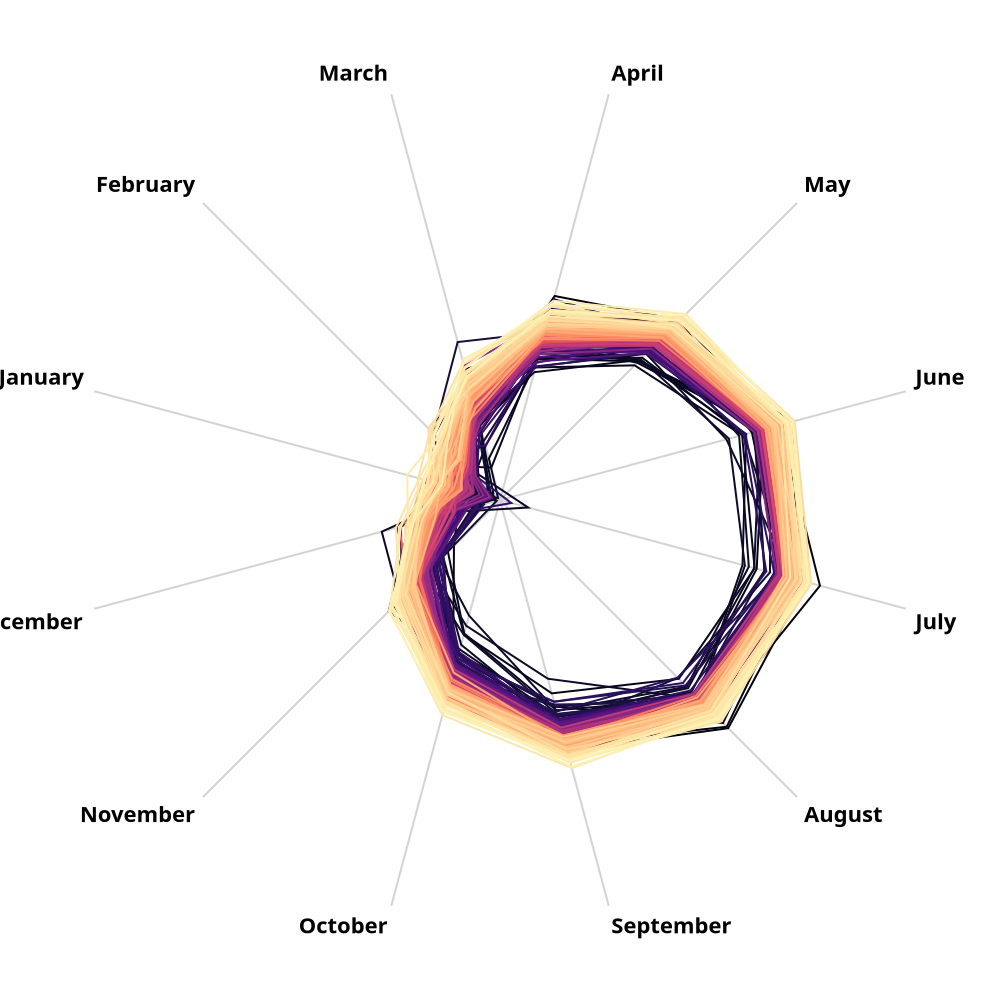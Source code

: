 {
    "$schema": "https://vega.github.io/schema/vega/v5.json",
    "description": "Climate Radar Chart with Year Slider and Transparent Background (Inspired by Ed Hawkins)",
    "width": 500,
    "height": 500,
    "padding": 40,
    "autosize": { "type": "none", "contains": "padding" },
  
    "signals": [
      { "name": "radius", "update": "width / 2" },
      { "name": "Year", "value": 2010, "bind": { "input": "range", "min": 1800, "max": 2015, "step": 1 } }
    ],
  
    "data": [
      {
        "name": "table",
        "values": [
            {"key": "January", "value": 2.815, "year": 1800},
            {"key": "February", "value": 3.634, "year": 1800},
            {"key": "March", "value": 4.452, "year": 1800},
            {"key": "April", "value": 9.125, "year": 1800},
            {"key": "May", "value": 11.097, "year": 1800},
            {"key": "June", "value": 13.606, "year": 1800},
            {"key": "July", "value": 13.763, "year": 1800},
            {"key": "August", "value": 13.619000000000002, "year": 1800},
            {"key": "September", "value": 10.795, "year": 1800},
            {"key": "October", "value": 9.469, "year": 1800},
            {"key": "November", "value": 5.572, "year": 1800},
            {"key": "December", "value": 3.864, "year": 1800},
            {"key": "January", "value": 2.6870000000000003, "year": 1801},
            {"key": "February", "value": 3.1489999999999996, "year": 1801},
            {"key": "March", "value": 6.455, "year": 1801},
            {"key": "April", "value": 7.404, "year": 1801},
            {"key": "May", "value": 12.123, "year": 1801},
            {"key": "June", "value": 12.536, "year": 1801},
            {"key": "July", "value": 14.675999999999998, "year": 1801},
            {"key": "August", "value": 13.187, "year": 1801},
            {"key": "September", "value": 11.462, "year": 1801},
            {"key": "October", "value": 9.099, "year": 1801},
            {"key": "November", "value": 5.72, "year": 1801},
            {"key": "December", "value": 4.5779999999999985, "year": 1801},
            {"key": "January", "value": 3.74, "year": 1802},
            {"key": "February", "value": 2.8280000000000003, "year": 1802},
            {"key": "March", "value": 5.2010000000000005, "year": 1802},
            {"key": "April", "value": 7.622999999999998, "year": 1802},
            {"key": "May", "value": 10.457, "year": 1802},
            {"key": "June", "value": 14.470999999999998, "year": 1802},
            {"key": "July", "value": 14.628, "year": 1802},
            {"key": "August", "value": 14.039, "year": 1802},
            {"key": "September", "value": 11.787999999999998, "year": 1802},
            {"key": "October", "value": 9.747, "year": 1802},
            {"key": "November", "value": 5.535, "year": 1802},
            {"key": "December", "value": 2.881, "year": 1802},
            {"key": "January", "value": 0.6019999999999999, "year": 1803},
            {"key": "February", "value": 1.443, "year": 1803},
            {"key": "March", "value": 4.875, "year": 1803},
            {"key": "April", "value": 9.291, "year": 1803},
            {"key": "May", "value": 11.795, "year": 1803},
            {"key": "June", "value": 13.821, "year": 1803},
            {"key": "July", "value": 15.106, "year": 1803},
            {"key": "August", "value": 15.366, "year": 1803},
            {"key": "September", "value": 12.33, "year": 1803},
            {"key": "October", "value": 9.119, "year": 1803},
            {"key": "November", "value": 5.961, "year": 1803},
            {"key": "December", "value": 2.327, "year": 1803},
            {"key": "January", "value": 2.4450000000000003, "year": 1804},
            {"key": "February", "value": 1.939, "year": 1804},
            {"key": "March", "value": 4.425, "year": 1804},
            {"key": "April", "value": 10.057, "year": 1804},
            {"key": "May", "value": 12.107, "year": 1804},
            {"key": "June", "value": 13.774, "year": 1804},
            {"key": "July", "value": 15.774, "year": 1804},
            {"key": "August", "value": 14.511, "year": 1804},
            {"key": "September", "value": 12.468, "year": 1804},
            {"key": "October", "value": 9.282, "year": 1804},
            {"key": "November", "value": 7.132000000000001, "year": 1804},
            {"key": "December", "value": 2.224, "year": 1804},
            {"key": "January", "value": 2.822, "year": 1805},
            {"key": "February", "value": 2.557, "year": 1805},
            {"key": "March", "value": 5.76, "year": 1805},
            {"key": "April", "value": 8.123, "year": 1805},
            {"key": "May", "value": 11.104, "year": 1805},
            {"key": "June", "value": 14.027, "year": 1805},
            {"key": "July", "value": 14.702, "year": 1805},
            {"key": "August", "value": 15.27, "year": 1805},
            {"key": "September", "value": 12.039, "year": 1805},
            {"key": "October", "value": 7.635999999999999, "year": 1805},
            {"key": "November", "value": 4.555, "year": 1805},
            {"key": "December", "value": 4.158, "year": 1805},
            {"key": "January", "value": 2.9170000000000003, "year": 1806},
            {"key": "February", "value": 2.937, "year": 1806},
            {"key": "March", "value": 4.691, "year": 1806},
            {"key": "April", "value": 8.032, "year": 1806},
            {"key": "May", "value": 11.503, "year": 1806},
            {"key": "June", "value": 12.418, "year": 1806},
            {"key": "July", "value": 13.923, "year": 1806},
            {"key": "August", "value": 14.593, "year": 1806},
            {"key": "September", "value": 12.549, "year": 1806},
            {"key": "October", "value": 8.426, "year": 1806},
            {"key": "November", "value": 5.231, "year": 1806},
            {"key": "December", "value": 3.989, "year": 1806},
            {"key": "January", "value": 1.0550000000000002, "year": 1807},
            {"key": "February", "value": 4.093999999999999, "year": 1807},
            {"key": "March", "value": 4.788, "year": 1807},
            {"key": "April", "value": 6.970999999999999, "year": 1807},
            {"key": "May", "value": 9.331, "year": 1807},
            {"key": "June", "value": 13.293, "year": 1807},
            {"key": "July", "value": 14.138, "year": 1807},
            {"key": "August", "value": 13.799, "year": 1807},
            {"key": "September", "value": 12.614999999999998, "year": 1807},
            {"key": "October", "value": 8.857000000000001, "year": 1807},
            {"key": "November", "value": 6.015, "year": 1807},
            {"key": "December", "value": 4.4209999999999985, "year": 1807},
            {"key": "January", "value": 1.131, "year": 1808},
            {"key": "February", "value": 2.142, "year": 1808},
            {"key": "March", "value": 4.361000000000001, "year": 1808},
            {"key": "April", "value": 7.481999999999998, "year": 1808},
            {"key": "May", "value": 9.357, "year": 1808},
            {"key": "June", "value": 13.428999999999998, "year": 1808},
            {"key": "July", "value": 14.491, "year": 1808},
            {"key": "August", "value": 13.047, "year": 1808},
            {"key": "September", "value": 12.711, "year": 1808},
            {"key": "October", "value": 7.971999999999999, "year": 1808},
            {"key": "November", "value": 4.5120000000000005, "year": 1808},
            {"key": "December", "value": 0.887, "year": 1808},
            {"key": "January", "value": 0.2080000000000001, "year": 1809},
            {"key": "February", "value": 0.8559999999999999, "year": 1809},
            {"key": "March", "value": 3.425, "year": 1809},
            {"key": "April", "value": 7.832999999999998, "year": 1809},
            {"key": "May", "value": 9.243, "year": 1809},
            {"key": "June", "value": 12.998, "year": 1809},
            {"key": "July", "value": 12.656, "year": 1809},
            {"key": "August", "value": 12.905, "year": 1809},
            {"key": "September", "value": 10.967, "year": 1809},
            {"key": "October", "value": 8.65, "year": 1809},
            {"key": "November", "value": 3.099, "year": 1809},
            {"key": "December", "value": 2.077, "year": 1809},
            {"key": "January", "value": 0.8880000000000001, "year": 1810},
            {"key": "February", "value": 2.391, "year": 1810},
            {"key": "March", "value": 5.013999999999999, "year": 1810},
            {"key": "April", "value": 6.533, "year": 1810},
            {"key": "May", "value": 9.069, "year": 1810},
            {"key": "June", "value": 11.934, "year": 1810},
            {"key": "July", "value": 12.550999999999998, "year": 1810},
            {"key": "August", "value": 12.041, "year": 1810},
            {"key": "September", "value": 9.532, "year": 1810},
            {"key": "October", "value": 6.632000000000001, "year": 1810},
            {"key": "November", "value": 3.827, "year": 1810},
            {"key": "December", "value": 2.66, "year": 1810},
            {"key": "January", "value": 1.374, "year": 1811},
            {"key": "February", "value": 0.4500000000000002, "year": 1811},
            {"key": "March", "value": 3.701, "year": 1811},
            {"key": "April", "value": 6.3020000000000005, "year": 1811},
            {"key": "May", "value": 9.443, "year": 1811},
            {"key": "June", "value": 12.137, "year": 1811},
            {"key": "July", "value": 11.956, "year": 1811},
            {"key": "August", "value": 13.326, "year": 1811},
            {"key": "September", "value": 10.368, "year": 1811},
            {"key": "October", "value": 6.58, "year": 1811},
            {"key": "November", "value": 3.503, "year": 1811},
            {"key": "December", "value": 3.174, "year": 1811},
            {"key": "January", "value": 0.977, "year": 1812},
            {"key": "February", "value": 0.1310000000000002, "year": 1812},
            {"key": "March", "value": 2.044, "year": 1812},
            {"key": "April", "value": 6.949999999999998, "year": 1812},
            {"key": "May", "value": 9.579999999999998, "year": 1812},
            {"key": "June", "value": 12.005, "year": 1812},
            {"key": "July", "value": 14.355, "year": 1812},
            {"key": "August", "value": 15.018, "year": 1812},
            {"key": "September", "value": 10.185, "year": 1812},
            {"key": "October", "value": 7.593, "year": 1812},
            {"key": "November", "value": 4.369, "year": 1812},
            {"key": "December", "value": 1.348, "year": 1812},
            {"key": "January", "value": -1.3849999999999998, "year": 1813},
            {"key": "February", "value": 2.258, "year": 1813},
            {"key": "March", "value": 1.596, "year": 1813},
            {"key": "April", "value": 8.181999999999999, "year": 1813},
            {"key": "May", "value": 11.367, "year": 1813},
            {"key": "June", "value": 13.242, "year": 1813},
            {"key": "July", "value": 14.521, "year": 1813},
            {"key": "August", "value": 13.097, "year": 1813},
            {"key": "September", "value": 12.339, "year": 1813},
            {"key": "October", "value": 8.666, "year": 1813},
            {"key": "November", "value": 6.825, "year": 1813},
            {"key": "December", "value": 2.171, "year": 1813},
            {"key": "January", "value": 1.5020000000000002, "year": 1814},
            {"key": "February", "value": 1.689, "year": 1814},
            {"key": "March", "value": 2.664, "year": 1814},
            {"key": "April", "value": 7.193, "year": 1814},
            {"key": "May", "value": 9.417, "year": 1814},
            {"key": "June", "value": 12.818, "year": 1814},
            {"key": "July", "value": 12.532, "year": 1814},
            {"key": "August", "value": 12.668, "year": 1814},
            {"key": "September", "value": 10.675999999999998, "year": 1814},
            {"key": "October", "value": 7.374, "year": 1814},
            {"key": "November", "value": 6.739, "year": 1814},
            {"key": "December", "value": 5.8290000000000015, "year": 1814},
            {"key": "January", "value": 2.051, "year": 1815},
            {"key": "February", "value": 2.273, "year": 1815},
            {"key": "March", "value": 3.663, "year": 1815},
            {"key": "April", "value": 6.587999999999999, "year": 1815},
            {"key": "May", "value": 9.845, "year": 1815},
            {"key": "June", "value": 11.162, "year": 1815},
            {"key": "July", "value": 14.394, "year": 1815},
            {"key": "August", "value": 13.209, "year": 1815},
            {"key": "September", "value": 11.151, "year": 1815},
            {"key": "October", "value": 7.1370000000000005, "year": 1815},
            {"key": "November", "value": 4.178, "year": 1815},
            {"key": "December", "value": 1.2209999999999996, "year": 1815},
            {"key": "January", "value": 2.737, "year": 1816},
            {"key": "February", "value": 0.6759999999999997, "year": 1816},
            {"key": "March", "value": 3.905, "year": 1816},
            {"key": "April", "value": 7.606, "year": 1816},
            {"key": "May", "value": 10.594, "year": 1816},
            {"key": "June", "value": 11.79, "year": 1816},
            {"key": "July", "value": 12.267, "year": 1816},
            {"key": "August", "value": 12.57, "year": 1816},
            {"key": "September", "value": 10.39, "year": 1816},
            {"key": "October", "value": 5.699, "year": 1816},
            {"key": "November", "value": 4.058, "year": 1816},
            {"key": "December", "value": 0.9580000000000002, "year": 1816},
            {"key": "January", "value": 1.54, "year": 1817},
            {"key": "February", "value": 3.649, "year": 1817},
            {"key": "March", "value": 4.569, "year": 1817},
            {"key": "April", "value": 7.8889999999999985, "year": 1817},
            {"key": "May", "value": 9.476, "year": 1817},
            {"key": "June", "value": 11.287, "year": 1817},
            {"key": "July", "value": 12.072, "year": 1817},
            {"key": "August", "value": 13.403, "year": 1817},
            {"key": "September", "value": 8.812000000000001, "year": 1817},
            {"key": "October", "value": 6.2029999999999985, "year": 1817},
            {"key": "November", "value": 4.638, "year": 1817},
            {"key": "December", "value": 0.1699999999999999, "year": 1817},
            {"key": "January", "value": 1.2040000000000002, "year": 1818},
            {"key": "February", "value": 0.7549999999999999, "year": 1818},
            {"key": "March", "value": 5.565, "year": 1818},
            {"key": "April", "value": 9.901, "year": 1818},
            {"key": "May", "value": 11.247, "year": 1818},
            {"key": "June", "value": 13.825, "year": 1818},
            {"key": "July", "value": 13.51, "year": 1818},
            {"key": "August", "value": 13.166, "year": 1818},
            {"key": "September", "value": 10.578, "year": 1818},
            {"key": "October", "value": 6.654, "year": 1818},
            {"key": "November", "value": 5.035, "year": 1818},
            {"key": "December", "value": 2.507, "year": 1818},
            {"key": "January", "value": 1.0140000000000002, "year": 1819},
            {"key": "February", "value": 2.286, "year": 1819},
            {"key": "March", "value": 2.931, "year": 1819},
            {"key": "April", "value": 7.029, "year": 1819},
            {"key": "May", "value": 9.851, "year": 1819},
            {"key": "June", "value": 12.526, "year": 1819},
            {"key": "July", "value": 13.038, "year": 1819},
            {"key": "August", "value": 12.557, "year": 1819},
            {"key": "September", "value": 10.893999999999998, "year": 1819},
            {"key": "October", "value": 9.312, "year": 1819},
            {"key": "November", "value": 5.15, "year": 1819},
            {"key": "December", "value": 1.842, "year": 1819},
            {"key": "January", "value": 1.236, "year": 1820},
            {"key": "February", "value": 2.145, "year": 1820},
            {"key": "March", "value": 4.618, "year": 1820},
            {"key": "April", "value": 8.7, "year": 1820},
            {"key": "May", "value": 11.62, "year": 1820},
            {"key": "June", "value": 13.323, "year": 1820},
            {"key": "July", "value": 13.311, "year": 1820},
            {"key": "August", "value": 11.978, "year": 1820},
            {"key": "September", "value": 11.16, "year": 1820},
            {"key": "October", "value": 7.587999999999999, "year": 1820},
            {"key": "November", "value": 4.4430000000000005, "year": 1820},
            {"key": "December", "value": 1.273, "year": 1820},
            {"key": "January", "value": 2.9989999999999997, "year": 1821},
            {"key": "February", "value": 3.758, "year": 1821},
            {"key": "March", "value": 5.462000000000001, "year": 1821},
            {"key": "April", "value": 7.738999999999999, "year": 1821},
            {"key": "May", "value": 11.3, "year": 1821},
            {"key": "June", "value": 12.608, "year": 1821},
            {"key": "July", "value": 13.039, "year": 1821},
            {"key": "August", "value": 13.145, "year": 1821},
            {"key": "September", "value": 10.178, "year": 1821},
            {"key": "October", "value": 8.535, "year": 1821},
            {"key": "November", "value": 5.601, "year": 1821},
            {"key": "December", "value": 2.717, "year": 1821},
            {"key": "January", "value": 2.759, "year": 1822},
            {"key": "February", "value": 4.465, "year": 1822},
            {"key": "March", "value": 7.787000000000001, "year": 1822},
            {"key": "April", "value": 8.277999999999999, "year": 1822},
            {"key": "May", "value": 10.486, "year": 1822},
            {"key": "June", "value": 13.067, "year": 1822},
            {"key": "July", "value": 14.212, "year": 1822},
            {"key": "August", "value": 13.215, "year": 1822},
            {"key": "September", "value": 10.695, "year": 1822},
            {"key": "October", "value": 7.773999999999999, "year": 1822},
            {"key": "November", "value": 4.501, "year": 1822},
            {"key": "December", "value": 1.0210000000000004, "year": 1822},
            {"key": "January", "value": 1.758, "year": 1823},
            {"key": "February", "value": 1.966, "year": 1823},
            {"key": "March", "value": 5.0680000000000005, "year": 1823},
            {"key": "April", "value": 7.664999999999999, "year": 1823},
            {"key": "May", "value": 10.563, "year": 1823},
            {"key": "June", "value": 13.958, "year": 1823},
            {"key": "July", "value": 14.197, "year": 1823},
            {"key": "August", "value": 13.13, "year": 1823},
            {"key": "September", "value": 10.198, "year": 1823},
            {"key": "October", "value": 7.641999999999999, "year": 1823},
            {"key": "November", "value": 4.508, "year": 1823},
            {"key": "December", "value": 1.971, "year": 1823},
            {"key": "January", "value": 2.651, "year": 1824},
            {"key": "February", "value": 2.679, "year": 1824},
            {"key": "March", "value": 5.357, "year": 1824},
            {"key": "April", "value": 8.375, "year": 1824},
            {"key": "May", "value": 11.132, "year": 1824},
            {"key": "June", "value": 13.427, "year": 1824},
            {"key": "July", "value": 14.83, "year": 1824},
            {"key": "August", "value": 13.437, "year": 1824},
            {"key": "September", "value": 11.528, "year": 1824},
            {"key": "October", "value": 8.197000000000001, "year": 1824},
            {"key": "November", "value": 5.877000000000001, "year": 1824},
            {"key": "December", "value": 5.0760000000000005, "year": 1824},
            {"key": "January", "value": 3.213, "year": 1825},
            {"key": "February", "value": 3.092, "year": 1825},
            {"key": "March", "value": 5.365, "year": 1825},
            {"key": "April", "value": 8.988, "year": 1825},
            {"key": "May", "value": 10.751, "year": 1825},
            {"key": "June", "value": 13.765, "year": 1825},
            {"key": "July", "value": 14.007, "year": 1825},
            {"key": "August", "value": 13.269, "year": 1825},
            {"key": "September", "value": 11.148, "year": 1825},
            {"key": "October", "value": 7.978999999999999, "year": 1825},
            {"key": "November", "value": 6.058, "year": 1825},
            {"key": "December", "value": 3.037, "year": 1825},
            {"key": "January", "value": 1.893, "year": 1826},
            {"key": "February", "value": 1.533, "year": 1826},
            {"key": "March", "value": 4.888, "year": 1826},
            {"key": "April", "value": 8.402999999999999, "year": 1826},
            {"key": "May", "value": 11.803999999999998, "year": 1826},
            {"key": "June", "value": 13.02, "year": 1826},
            {"key": "July", "value": 14.482, "year": 1826},
            {"key": "August", "value": 13.109000000000002, "year": 1826},
            {"key": "September", "value": 11.178, "year": 1826},
            {"key": "October", "value": 8.459, "year": 1826},
            {"key": "November", "value": 6.6339999999999995, "year": 1826},
            {"key": "December", "value": 4.876, "year": 1826},
            {"key": "January", "value": 3.593, "year": 1827},
            {"key": "February", "value": 4.415, "year": 1827},
            {"key": "March", "value": 6.141, "year": 1827},
            {"key": "April", "value": 9.428999999999998, "year": 1827},
            {"key": "May", "value": 11.807, "year": 1827},
            {"key": "June", "value": 13.548, "year": 1827},
            {"key": "July", "value": 14.684, "year": 1827},
            {"key": "August", "value": 13.694, "year": 1827},
            {"key": "September", "value": 10.883, "year": 1827},
            {"key": "October", "value": 8.51, "year": 1827},
            {"key": "November", "value": 6.279, "year": 1827},
            {"key": "December", "value": 2.722, "year": 1827},
            {"key": "January", "value": 0.5950000000000002, "year": 1828},
            {"key": "February", "value": 1.853, "year": 1828},
            {"key": "March", "value": 5.729, "year": 1828},
            {"key": "April", "value": 8.737, "year": 1828},
            {"key": "May", "value": 11.281, "year": 1828},
            {"key": "June", "value": 14.124, "year": 1828},
            {"key": "July", "value": 14.384, "year": 1828},
            {"key": "August", "value": 13.635, "year": 1828},
            {"key": "September", "value": 10.079999999999998, "year": 1828},
            {"key": "October", "value": 8.655999999999999, "year": 1828},
            {"key": "November", "value": 5.957000000000001, "year": 1828},
            {"key": "December", "value": 2.9530000000000003, "year": 1828},
            {"key": "January", "value": 2.032, "year": 1829},
            {"key": "February", "value": 1.715, "year": 1829},
            {"key": "March", "value": 5.061, "year": 1829},
            {"key": "April", "value": 7.814999999999999, "year": 1829},
            {"key": "May", "value": 11.336, "year": 1829},
            {"key": "June", "value": 12.86, "year": 1829},
            {"key": "July", "value": 14.225, "year": 1829},
            {"key": "August", "value": 13.399, "year": 1829},
            {"key": "September", "value": 10.598, "year": 1829},
            {"key": "October", "value": 8.806000000000001, "year": 1829},
            {"key": "November", "value": 5.003, "year": 1829},
            {"key": "December", "value": 2.452, "year": 1829},
            {"key": "January", "value": 2.9570000000000003, "year": 1830},
            {"key": "February", "value": 4.085, "year": 1830},
            {"key": "March", "value": 4.4540000000000015, "year": 1830},
            {"key": "April", "value": 8.841000000000001, "year": 1830},
            {"key": "May", "value": 10.202, "year": 1830},
            {"key": "June", "value": 12.827, "year": 1830},
            {"key": "July", "value": 14.942, "year": 1830},
            {"key": "August", "value": 13.386, "year": 1830},
            {"key": "September", "value": 10.54, "year": 1830},
            {"key": "October", "value": 7.9929999999999986, "year": 1830},
            {"key": "November", "value": 7.492999999999999, "year": 1830},
            {"key": "December", "value": 4.481, "year": 1830},
            {"key": "January", "value": 2.182, "year": 1831},
            {"key": "February", "value": 2.479, "year": 1831},
            {"key": "March", "value": 4.558, "year": 1831},
            {"key": "April", "value": 7.731, "year": 1831},
            {"key": "May", "value": 10.994000000000002, "year": 1831},
            {"key": "June", "value": 13.203, "year": 1831},
            {"key": "July", "value": 13.58, "year": 1831},
            {"key": "August", "value": 12.49, "year": 1831},
            {"key": "September", "value": 9.946, "year": 1831},
            {"key": "October", "value": 7.83, "year": 1831},
            {"key": "November", "value": 4.412, "year": 1831},
            {"key": "December", "value": 2.265, "year": 1831},
            {"key": "January", "value": 1.717, "year": 1832},
            {"key": "February", "value": 1.833, "year": 1832},
            {"key": "March", "value": 4.65, "year": 1832},
            {"key": "April", "value": 8.059, "year": 1832},
            {"key": "May", "value": 10.489, "year": 1832},
            {"key": "June", "value": 12.857, "year": 1832},
            {"key": "July", "value": 13.727, "year": 1832},
            {"key": "August", "value": 11.966, "year": 1832},
            {"key": "September", "value": 10.425999999999998, "year": 1832},
            {"key": "October", "value": 8.634, "year": 1832},
            {"key": "November", "value": 4.2620000000000005, "year": 1832},
            {"key": "December", "value": 0.7819999999999996, "year": 1832},
            {"key": "January", "value": 2.006, "year": 1833},
            {"key": "February", "value": 2.815, "year": 1833},
            {"key": "March", "value": 4.521, "year": 1833},
            {"key": "April", "value": 7.869, "year": 1833},
            {"key": "May", "value": 10.581, "year": 1833},
            {"key": "June", "value": 13.049, "year": 1833},
            {"key": "July", "value": 13.803, "year": 1833},
            {"key": "August", "value": 13.222, "year": 1833},
            {"key": "September", "value": 11.236, "year": 1833},
            {"key": "October", "value": 7.899999999999999, "year": 1833},
            {"key": "November", "value": 6.596, "year": 1833},
            {"key": "December", "value": 2.5580000000000003, "year": 1833},
            {"key": "January", "value": 0.3340000000000001, "year": 1834},
            {"key": "February", "value": 2.329, "year": 1834},
            {"key": "March", "value": 5.736000000000001, "year": 1834},
            {"key": "April", "value": 8.084999999999999, "year": 1834},
            {"key": "May", "value": 11.234000000000002, "year": 1834},
            {"key": "June", "value": 12.799, "year": 1834},
            {"key": "July", "value": 14.197, "year": 1834},
            {"key": "August", "value": 13.412, "year": 1834},
            {"key": "September", "value": 11.571, "year": 1834},
            {"key": "October", "value": 8.616999999999999, "year": 1834},
            {"key": "November", "value": 6.355, "year": 1834},
            {"key": "December", "value": 3.092, "year": 1834},
            {"key": "January", "value": 2.551, "year": 1835},
            {"key": "February", "value": 2.967, "year": 1835},
            {"key": "March", "value": 4.507, "year": 1835},
            {"key": "April", "value": 7.768999999999999, "year": 1835},
            {"key": "May", "value": 10.171, "year": 1835},
            {"key": "June", "value": 12.007, "year": 1835},
            {"key": "July", "value": 13.129, "year": 1835},
            {"key": "August", "value": 12.322, "year": 1835},
            {"key": "September", "value": 9.942, "year": 1835},
            {"key": "October", "value": 7.834999999999999, "year": 1835},
            {"key": "November", "value": 4.312, "year": 1835},
            {"key": "December", "value": 1.198, "year": 1835},
            {"key": "January", "value": 1.67, "year": 1836},
            {"key": "February", "value": 2.371, "year": 1836},
            {"key": "March", "value": 5.4479999999999995, "year": 1836},
            {"key": "April", "value": 7.314999999999999, "year": 1836},
            {"key": "May", "value": 10.279000000000002, "year": 1836},
            {"key": "June", "value": 12.549, "year": 1836},
            {"key": "July", "value": 13.646, "year": 1836},
            {"key": "August", "value": 12.83, "year": 1836},
            {"key": "September", "value": 10.812, "year": 1836},
            {"key": "October", "value": 8.756, "year": 1836},
            {"key": "November", "value": 3.814, "year": 1836},
            {"key": "December", "value": 2.86, "year": 1836},
            {"key": "January", "value": 1.94, "year": 1837},
            {"key": "February", "value": 2.619, "year": 1837},
            {"key": "March", "value": 3.865, "year": 1837},
            {"key": "April", "value": 6.555999999999999, "year": 1837},
            {"key": "May", "value": 9.973, "year": 1837},
            {"key": "June", "value": 12.099, "year": 1837},
            {"key": "July", "value": 13.526, "year": 1837},
            {"key": "August", "value": 13.018, "year": 1837},
            {"key": "September", "value": 10.805, "year": 1837},
            {"key": "October", "value": 7.653, "year": 1837},
            {"key": "November", "value": 4.1690000000000005, "year": 1837},
            {"key": "December", "value": 2.285, "year": 1837},
            {"key": "January", "value": -0.5569999999999999, "year": 1838},
            {"key": "February", "value": 1.5630000000000002, "year": 1838},
            {"key": "March", "value": 3.723, "year": 1838},
            {"key": "April", "value": 7.382999999999999, "year": 1838},
            {"key": "May", "value": 9.985, "year": 1838},
            {"key": "June", "value": 12.742, "year": 1838},
            {"key": "July", "value": 14.367, "year": 1838},
            {"key": "August", "value": 13.568, "year": 1838},
            {"key": "September", "value": 11.106, "year": 1838},
            {"key": "October", "value": 8.526, "year": 1838},
            {"key": "November", "value": 5.16, "year": 1838},
            {"key": "December", "value": 2.613, "year": 1838},
            {"key": "January", "value": 2.156, "year": 1839},
            {"key": "February", "value": 3.482, "year": 1839},
            {"key": "March", "value": 2.673, "year": 1839},
            {"key": "April", "value": 7.891999999999999, "year": 1839},
            {"key": "May", "value": 10.289, "year": 1839},
            {"key": "June", "value": 12.548, "year": 1839},
            {"key": "July", "value": 14.411, "year": 1839},
            {"key": "August", "value": 14.07, "year": 1839},
            {"key": "September", "value": 10.853, "year": 1839},
            {"key": "October", "value": 8.219, "year": 1839},
            {"key": "November", "value": 3.92, "year": 1839},
            {"key": "December", "value": 1.0739999999999998, "year": 1839},
            {"key": "January", "value": 2.5610000000000004, "year": 1840},
            {"key": "February", "value": 2.1020000000000003, "year": 1840},
            {"key": "March", "value": 4.04, "year": 1840},
            {"key": "April", "value": 7.943, "year": 1840},
            {"key": "May", "value": 11.173, "year": 1840},
            {"key": "June", "value": 13.411, "year": 1840},
            {"key": "July", "value": 14.714, "year": 1840},
            {"key": "August", "value": 13.086, "year": 1840},
            {"key": "September", "value": 11.01, "year": 1840},
            {"key": "October", "value": 7.505, "year": 1840},
            {"key": "November", "value": 4.101, "year": 1840},
            {"key": "December", "value": 1.909, "year": 1840},
            {"key": "January", "value": 0.6490000000000002, "year": 1841},
            {"key": "February", "value": 2.468, "year": 1841},
            {"key": "March", "value": 3.307, "year": 1841},
            {"key": "April", "value": 6.77, "year": 1841},
            {"key": "May", "value": 10.764, "year": 1841},
            {"key": "June", "value": 13.062, "year": 1841},
            {"key": "July", "value": 14.552, "year": 1841},
            {"key": "August", "value": 13.708, "year": 1841},
            {"key": "September", "value": 10.921, "year": 1841},
            {"key": "October", "value": 8.764999999999999, "year": 1841},
            {"key": "November", "value": 4.744, "year": 1841},
            {"key": "December", "value": 2.548, "year": 1841},
            {"key": "January", "value": 1.636, "year": 1842},
            {"key": "February", "value": 2.787, "year": 1842},
            {"key": "March", "value": 5.75, "year": 1842},
            {"key": "April", "value": 8.309999999999999, "year": 1842},
            {"key": "May", "value": 10.535, "year": 1842},
            {"key": "June", "value": 12.629, "year": 1842},
            {"key": "July", "value": 13.584, "year": 1842},
            {"key": "August", "value": 13.241, "year": 1842},
            {"key": "September", "value": 10.94, "year": 1842},
            {"key": "October", "value": 8.307, "year": 1842},
            {"key": "November", "value": 4.824, "year": 1842},
            {"key": "December", "value": 3.73, "year": 1842},
            {"key": "January", "value": 2.974, "year": 1843},
            {"key": "February", "value": 3.92, "year": 1843},
            {"key": "March", "value": 4.744, "year": 1843},
            {"key": "April", "value": 7.829999999999999, "year": 1843},
            {"key": "May", "value": 10.04, "year": 1843},
            {"key": "June", "value": 12.53, "year": 1843},
            {"key": "July", "value": 13.991, "year": 1843},
            {"key": "August", "value": 13.295, "year": 1843},
            {"key": "September", "value": 11.326, "year": 1843},
            {"key": "October", "value": 8.722000000000001, "year": 1843},
            {"key": "November", "value": 4.947, "year": 1843},
            {"key": "December", "value": 3.765, "year": 1843},
            {"key": "January", "value": 1.868, "year": 1844},
            {"key": "February", "value": 2.0380000000000003, "year": 1844},
            {"key": "March", "value": 4.734, "year": 1844},
            {"key": "April", "value": 7.3889999999999985, "year": 1844},
            {"key": "May", "value": 10.109, "year": 1844},
            {"key": "June", "value": 12.84, "year": 1844},
            {"key": "July", "value": 13.921, "year": 1844},
            {"key": "August", "value": 13.046, "year": 1844},
            {"key": "September", "value": 10.819, "year": 1844},
            {"key": "October", "value": 8.7, "year": 1844},
            {"key": "November", "value": 4.401, "year": 1844},
            {"key": "December", "value": 1.891, "year": 1844},
            {"key": "January", "value": 2.661, "year": 1845},
            {"key": "February", "value": 1.6269999999999998, "year": 1845},
            {"key": "March", "value": 4.651, "year": 1845},
            {"key": "April", "value": 8.158, "year": 1845},
            {"key": "May", "value": 10.433, "year": 1845},
            {"key": "June", "value": 12.863, "year": 1845},
            {"key": "July", "value": 14.319, "year": 1845},
            {"key": "August", "value": 13.556, "year": 1845},
            {"key": "September", "value": 11.234000000000002, "year": 1845},
            {"key": "October", "value": 7.781999999999999, "year": 1845},
            {"key": "November", "value": 5.194, "year": 1845},
            {"key": "December", "value": 1.7359999999999998, "year": 1845},
            {"key": "January", "value": 3.213, "year": 1846},
            {"key": "February", "value": 3.3760000000000003, "year": 1846},
            {"key": "March", "value": 6.314, "year": 1846},
            {"key": "April", "value": 7.472999999999999, "year": 1846},
            {"key": "May", "value": 10.896, "year": 1846},
            {"key": "June", "value": 13.53, "year": 1846},
            {"key": "July", "value": 14.923, "year": 1846},
            {"key": "August", "value": 14.121, "year": 1846},
            {"key": "September", "value": 11.738, "year": 1846},
            {"key": "October", "value": 8.229, "year": 1846},
            {"key": "November", "value": 5.0440000000000005, "year": 1846},
            {"key": "December", "value": 3.776, "year": 1846},
            {"key": "January", "value": 2.753, "year": 1847},
            {"key": "February", "value": 3.602, "year": 1847},
            {"key": "March", "value": 4.046, "year": 1847},
            {"key": "April", "value": 7.979999999999999, "year": 1847},
            {"key": "May", "value": 10.622, "year": 1847},
            {"key": "June", "value": 12.828, "year": 1847},
            {"key": "July", "value": 14.25, "year": 1847},
            {"key": "August", "value": 13.414, "year": 1847},
            {"key": "September", "value": 11.619000000000002, "year": 1847},
            {"key": "October", "value": 8.618, "year": 1847},
            {"key": "November", "value": 5.574, "year": 1847},
            {"key": "December", "value": 1.7259999999999998, "year": 1847},
            {"key": "January", "value": 0.5100000000000002, "year": 1848},
            {"key": "February", "value": 3.726, "year": 1848},
            {"key": "March", "value": 4.806, "year": 1848},
            {"key": "April", "value": 8.11, "year": 1848},
            {"key": "May", "value": 10.579999999999998, "year": 1848},
            {"key": "June", "value": 13.247, "year": 1848},
            {"key": "July", "value": 14.466, "year": 1848},
            {"key": "August", "value": 13.268, "year": 1848},
            {"key": "September", "value": 10.997, "year": 1848},
            {"key": "October", "value": 8.655, "year": 1848},
            {"key": "November", "value": 5.29, "year": 1848},
            {"key": "December", "value": 2.099, "year": 1848},
            {"key": "January", "value": 1.941, "year": 1849},
            {"key": "February", "value": 2.638, "year": 1849},
            {"key": "March", "value": 5.3020000000000005, "year": 1849},
            {"key": "April", "value": 7.028, "year": 1849},
            {"key": "May", "value": 10.159, "year": 1849},
            {"key": "June", "value": 13.0, "year": 1849},
            {"key": "July", "value": 14.458, "year": 1849},
            {"key": "August", "value": 13.603, "year": 1849},
            {"key": "September", "value": 11.093, "year": 1849},
            {"key": "October", "value": 8.889999999999997, "year": 1849},
            {"key": "November", "value": 5.7780000000000005, "year": 1849},
            {"key": "December", "value": 1.923, "year": 1849},
            {"key": "January", "value": 0.7490000000000001, "year": 1850},
            {"key": "February", "value": 3.071, "year": 1850},
            {"key": "March", "value": 4.954, "year": 1850},
            {"key": "April", "value": 7.217, "year": 1850},
            {"key": "May", "value": 10.004, "year": 1850},
            {"key": "June", "value": 13.15, "year": 1850},
            {"key": "July", "value": 14.492, "year": 1850},
            {"key": "August", "value": 14.039, "year": 1850},
            {"key": "September", "value": 11.505, "year": 1850},
            {"key": "October", "value": 8.091000000000001, "year": 1850},
            {"key": "November", "value": 4.7330000000000005, "year": 1850},
            {"key": "December", "value": 2.803, "year": 1850},
            {"key": "January", "value": 2.431, "year": 1851},
            {"key": "February", "value": 2.508, "year": 1851},
            {"key": "March", "value": 4.192, "year": 1851},
            {"key": "April", "value": 7.286999999999999, "year": 1851},
            {"key": "May", "value": 11.113, "year": 1851},
            {"key": "June", "value": 13.418, "year": 1851},
            {"key": "July", "value": 14.531, "year": 1851},
            {"key": "August", "value": 13.751, "year": 1851},
            {"key": "September", "value": 11.677, "year": 1851},
            {"key": "October", "value": 9.122, "year": 1851},
            {"key": "November", "value": 4.973, "year": 1851},
            {"key": "December", "value": 3.14, "year": 1851},
            {"key": "January", "value": 2.3760000000000003, "year": 1852},
            {"key": "February", "value": 2.54, "year": 1852},
            {"key": "March", "value": 3.884, "year": 1852},
            {"key": "April", "value": 7.486999999999999, "year": 1852},
            {"key": "May", "value": 11.169, "year": 1852},
            {"key": "June", "value": 13.164, "year": 1852},
            {"key": "July", "value": 14.512, "year": 1852},
            {"key": "August", "value": 13.304, "year": 1852},
            {"key": "September", "value": 11.478, "year": 1852},
            {"key": "October", "value": 8.91, "year": 1852},
            {"key": "November", "value": 4.593, "year": 1852},
            {"key": "December", "value": 3.785, "year": 1852},
            {"key": "January", "value": 1.786, "year": 1853},
            {"key": "February", "value": 2.228, "year": 1853},
            {"key": "March", "value": 4.078, "year": 1853},
            {"key": "April", "value": 7.540999999999999, "year": 1853},
            {"key": "May", "value": 10.975, "year": 1853},
            {"key": "June", "value": 13.41, "year": 1853},
            {"key": "July", "value": 14.645, "year": 1853},
            {"key": "August", "value": 13.953, "year": 1853},
            {"key": "September", "value": 11.71, "year": 1853},
            {"key": "October", "value": 8.535, "year": 1853},
            {"key": "November", "value": 4.783, "year": 1853},
            {"key": "December", "value": 2.858, "year": 1853},
            {"key": "January", "value": 1.281, "year": 1854},
            {"key": "February", "value": 1.941, "year": 1854},
            {"key": "March", "value": 4.698, "year": 1854},
            {"key": "April", "value": 7.622000000000001, "year": 1854},
            {"key": "May", "value": 11.095, "year": 1854},
            {"key": "June", "value": 12.829, "year": 1854},
            {"key": "July", "value": 14.692, "year": 1854},
            {"key": "August", "value": 13.889, "year": 1854},
            {"key": "September", "value": 11.514, "year": 1854},
            {"key": "October", "value": 9.763, "year": 1854},
            {"key": "November", "value": 5.745, "year": 1854},
            {"key": "December", "value": 3.457, "year": 1854},
            {"key": "January", "value": 2.522, "year": 1855},
            {"key": "February", "value": 2.982, "year": 1855},
            {"key": "March", "value": 4.617, "year": 1855},
            {"key": "April", "value": 8.58, "year": 1855},
            {"key": "May", "value": 11.186, "year": 1855},
            {"key": "June", "value": 12.984000000000002, "year": 1855},
            {"key": "July", "value": 13.925999999999998, "year": 1855},
            {"key": "August", "value": 13.547, "year": 1855},
            {"key": "September", "value": 11.140999999999998, "year": 1855},
            {"key": "October", "value": 8.443999999999999, "year": 1855},
            {"key": "November", "value": 5.186, "year": 1855},
            {"key": "December", "value": 2.214, "year": 1855},
            {"key": "January", "value": 2.76, "year": 1856},
            {"key": "February", "value": 2.226, "year": 1856},
            {"key": "March", "value": 4.372, "year": 1856},
            {"key": "April", "value": 7.750999999999999, "year": 1856},
            {"key": "May", "value": 10.53, "year": 1856},
            {"key": "June", "value": 13.496, "year": 1856},
            {"key": "July", "value": 14.019, "year": 1856},
            {"key": "August", "value": 13.021, "year": 1856},
            {"key": "September", "value": 10.948, "year": 1856},
            {"key": "October", "value": 8.087, "year": 1856},
            {"key": "November", "value": 5.36, "year": 1856},
            {"key": "December", "value": 3.381, "year": 1856},
            {"key": "January", "value": 1.821, "year": 1857},
            {"key": "February", "value": 2.481, "year": 1857},
            {"key": "March", "value": 4.312, "year": 1857},
            {"key": "April", "value": 6.826999999999999, "year": 1857},
            {"key": "May", "value": 9.885, "year": 1857},
            {"key": "June", "value": 12.611, "year": 1857},
            {"key": "July", "value": 13.953, "year": 1857},
            {"key": "August", "value": 13.203, "year": 1857},
            {"key": "September", "value": 11.056, "year": 1857},
            {"key": "October", "value": 8.198, "year": 1857},
            {"key": "November", "value": 5.236000000000001, "year": 1857},
            {"key": "December", "value": 3.515, "year": 1857},
            {"key": "January", "value": 2.739, "year": 1858},
            {"key": "February", "value": 2.2840000000000003, "year": 1858},
            {"key": "March", "value": 4.834, "year": 1858},
            {"key": "April", "value": 8.25, "year": 1858},
            {"key": "May", "value": 10.851, "year": 1858},
            {"key": "June", "value": 12.956, "year": 1858},
            {"key": "July", "value": 13.677, "year": 1858},
            {"key": "August", "value": 13.22, "year": 1858},
            {"key": "September", "value": 11.148, "year": 1858},
            {"key": "October", "value": 8.809999999999997, "year": 1858},
            {"key": "November", "value": 5.99, "year": 1858},
            {"key": "December", "value": 2.444, "year": 1858},
            {"key": "January", "value": 2.015, "year": 1859},
            {"key": "February", "value": 2.611, "year": 1859},
            {"key": "March", "value": 5.023, "year": 1859},
            {"key": "April", "value": 8.542, "year": 1859},
            {"key": "May", "value": 11.456, "year": 1859},
            {"key": "June", "value": 13.142, "year": 1859},
            {"key": "July", "value": 13.827, "year": 1859},
            {"key": "August", "value": 13.217, "year": 1859},
            {"key": "September", "value": 11.079999999999998, "year": 1859},
            {"key": "October", "value": 8.834, "year": 1859},
            {"key": "November", "value": 5.912000000000001, "year": 1859},
            {"key": "December", "value": 3.365, "year": 1859},
            {"key": "January", "value": 2.077, "year": 1860},
            {"key": "February", "value": 2.6319999999999997, "year": 1860},
            {"key": "March", "value": 3.494, "year": 1860},
            {"key": "April", "value": 7.76, "year": 1860},
            {"key": "May", "value": 11.062, "year": 1860},
            {"key": "June", "value": 13.271999999999998, "year": 1860},
            {"key": "July", "value": 14.203, "year": 1860},
            {"key": "August", "value": 13.765, "year": 1860},
            {"key": "September", "value": 11.892, "year": 1860},
            {"key": "October", "value": 8.712, "year": 1860},
            {"key": "November", "value": 5.027, "year": 1860},
            {"key": "December", "value": 1.634, "year": 1860},
            {"key": "January", "value": 0.4040000000000004, "year": 1861},
            {"key": "February", "value": 2.137, "year": 1861},
            {"key": "March", "value": 4.489, "year": 1861},
            {"key": "April", "value": 7.486999999999999, "year": 1861},
            {"key": "May", "value": 10.515999999999998, "year": 1861},
            {"key": "June", "value": 13.017, "year": 1861},
            {"key": "July", "value": 13.967, "year": 1861},
            {"key": "August", "value": 13.656, "year": 1861},
            {"key": "September", "value": 11.409, "year": 1861},
            {"key": "October", "value": 8.475, "year": 1861},
            {"key": "November", "value": 5.707000000000001, "year": 1861},
            {"key": "December", "value": 2.8939999999999997, "year": 1861},
            {"key": "January", "value": 0.685, "year": 1862},
            {"key": "February", "value": 1.769, "year": 1862},
            {"key": "March", "value": 4.485, "year": 1862},
            {"key": "April", "value": 7.322999999999999, "year": 1862},
            {"key": "May", "value": 10.739, "year": 1862},
            {"key": "June", "value": 12.86, "year": 1862},
            {"key": "July", "value": 13.928, "year": 1862},
            {"key": "August", "value": 13.188, "year": 1862},
            {"key": "September", "value": 11.028, "year": 1862},
            {"key": "October", "value": 8.283, "year": 1862},
            {"key": "November", "value": 4.792, "year": 1862},
            {"key": "December", "value": 1.6230000000000002, "year": 1862},
            {"key": "January", "value": 3.0340000000000003, "year": 1863},
            {"key": "February", "value": 3.253, "year": 1863},
            {"key": "March", "value": 4.6819999999999995, "year": 1863},
            {"key": "April", "value": 7.930999999999999, "year": 1863},
            {"key": "May", "value": 11.081, "year": 1863},
            {"key": "June", "value": 12.794, "year": 1863},
            {"key": "July", "value": 13.765, "year": 1863},
            {"key": "August", "value": 13.294, "year": 1863},
            {"key": "September", "value": 11.23, "year": 1863},
            {"key": "October", "value": 8.235, "year": 1863},
            {"key": "November", "value": 5.392, "year": 1863},
            {"key": "December", "value": 2.651, "year": 1863},
            {"key": "January", "value": 1.551, "year": 1864},
            {"key": "February", "value": 2.506, "year": 1864},
            {"key": "March", "value": 4.651, "year": 1864},
            {"key": "April", "value": 7.515, "year": 1864},
            {"key": "May", "value": 10.956, "year": 1864},
            {"key": "June", "value": 13.365, "year": 1864},
            {"key": "July", "value": 14.162, "year": 1864},
            {"key": "August", "value": 13.434, "year": 1864},
            {"key": "September", "value": 11.37, "year": 1864},
            {"key": "October", "value": 8.795, "year": 1864},
            {"key": "November", "value": 5.232, "year": 1864},
            {"key": "December", "value": 2.266, "year": 1864},
            {"key": "January", "value": 2.975, "year": 1865},
            {"key": "February", "value": 2.1519999999999997, "year": 1865},
            {"key": "March", "value": 4.039, "year": 1865},
            {"key": "April", "value": 7.313999999999999, "year": 1865},
            {"key": "May", "value": 10.917, "year": 1865},
            {"key": "June", "value": 13.214, "year": 1865},
            {"key": "July", "value": 14.22, "year": 1865},
            {"key": "August", "value": 13.58, "year": 1865},
            {"key": "September", "value": 11.797, "year": 1865},
            {"key": "October", "value": 9.136, "year": 1865},
            {"key": "November", "value": 6.144, "year": 1865},
            {"key": "December", "value": 2.6460000000000004, "year": 1865},
            {"key": "January", "value": 2.932, "year": 1866},
            {"key": "February", "value": 2.274, "year": 1866},
            {"key": "March", "value": 4.421, "year": 1866},
            {"key": "April", "value": 7.914, "year": 1866},
            {"key": "May", "value": 10.898, "year": 1866},
            {"key": "June", "value": 12.853, "year": 1866},
            {"key": "July", "value": 14.602, "year": 1866},
            {"key": "August", "value": 13.532, "year": 1866},
            {"key": "September", "value": 11.527, "year": 1866},
            {"key": "October", "value": 8.506, "year": 1866},
            {"key": "November", "value": 5.8950000000000005, "year": 1866},
            {"key": "December", "value": 4.152, "year": 1866},
            {"key": "January", "value": 2.482, "year": 1867},
            {"key": "February", "value": 2.664, "year": 1867},
            {"key": "March", "value": 4.4540000000000015, "year": 1867},
            {"key": "April", "value": 8.258, "year": 1867},
            {"key": "May", "value": 10.495, "year": 1867},
            {"key": "June", "value": 13.303, "year": 1867},
            {"key": "July", "value": 14.223, "year": 1867},
            {"key": "August", "value": 13.505999999999998, "year": 1867},
            {"key": "September", "value": 11.763, "year": 1867},
            {"key": "October", "value": 9.212, "year": 1867},
            {"key": "November", "value": 6.939, "year": 1867},
            {"key": "December", "value": 3.937, "year": 1867},
            {"key": "January", "value": 1.834, "year": 1868},
            {"key": "February", "value": 2.039, "year": 1868},
            {"key": "March", "value": 4.538, "year": 1868},
            {"key": "April", "value": 8.183, "year": 1868},
            {"key": "May", "value": 11.308, "year": 1868},
            {"key": "June", "value": 13.162, "year": 1868},
            {"key": "July", "value": 14.514, "year": 1868},
            {"key": "August", "value": 13.744000000000002, "year": 1868},
            {"key": "September", "value": 11.669, "year": 1868},
            {"key": "October", "value": 9.448, "year": 1868},
            {"key": "November", "value": 5.192, "year": 1868},
            {"key": "December", "value": 3.344, "year": 1868},
            {"key": "January", "value": 2.115, "year": 1869},
            {"key": "February", "value": 3.864, "year": 1869},
            {"key": "March", "value": 4.3740000000000006, "year": 1869},
            {"key": "April", "value": 7.9209999999999985, "year": 1869},
            {"key": "May", "value": 11.295, "year": 1869},
            {"key": "June", "value": 13.537, "year": 1869},
            {"key": "July", "value": 14.337, "year": 1869},
            {"key": "August", "value": 14.01, "year": 1869},
            {"key": "September", "value": 12.247, "year": 1869},
            {"key": "October", "value": 9.006, "year": 1869},
            {"key": "November", "value": 5.773, "year": 1869},
            {"key": "December", "value": 2.7060000000000004, "year": 1869},
            {"key": "January", "value": 2.082, "year": 1870},
            {"key": "February", "value": 2.1340000000000003, "year": 1870},
            {"key": "March", "value": 4.656000000000001, "year": 1870},
            {"key": "April", "value": 7.879, "year": 1870},
            {"key": "May", "value": 11.339, "year": 1870},
            {"key": "June", "value": 13.653, "year": 1870},
            {"key": "July", "value": 14.599, "year": 1870},
            {"key": "August", "value": 13.484000000000002, "year": 1870},
            {"key": "September", "value": 11.952, "year": 1870},
            {"key": "October", "value": 8.809999999999997, "year": 1870},
            {"key": "November", "value": 5.6, "year": 1870},
            {"key": "December", "value": 2.228, "year": 1870},
            {"key": "January", "value": 1.4469999999999998, "year": 1871},
            {"key": "February", "value": 1.736, "year": 1871},
            {"key": "March", "value": 4.6850000000000005, "year": 1871},
            {"key": "April", "value": 8.34, "year": 1871},
            {"key": "May", "value": 10.787999999999998, "year": 1871},
            {"key": "June", "value": 13.08, "year": 1871},
            {"key": "July", "value": 14.29, "year": 1871},
            {"key": "August", "value": 13.932, "year": 1871},
            {"key": "September", "value": 11.711, "year": 1871},
            {"key": "October", "value": 9.096, "year": 1871},
            {"key": "November", "value": 5.113, "year": 1871},
            {"key": "December", "value": 3.1630000000000003, "year": 1871},
            {"key": "January", "value": 1.652, "year": 1872},
            {"key": "February", "value": 2.35, "year": 1872},
            {"key": "March", "value": 4.922, "year": 1872},
            {"key": "April", "value": 7.845999999999999, "year": 1872},
            {"key": "May", "value": 11.198, "year": 1872},
            {"key": "June", "value": 13.055, "year": 1872},
            {"key": "July", "value": 14.285, "year": 1872},
            {"key": "August", "value": 13.821, "year": 1872},
            {"key": "September", "value": 11.957999999999998, "year": 1872},
            {"key": "October", "value": 9.24, "year": 1872},
            {"key": "November", "value": 5.372000000000001, "year": 1872},
            {"key": "December", "value": 2.627, "year": 1872},
            {"key": "January", "value": 2.013, "year": 1873},
            {"key": "February", "value": 3.195, "year": 1873},
            {"key": "March", "value": 4.704, "year": 1873},
            {"key": "April", "value": 7.462000000000001, "year": 1873},
            {"key": "May", "value": 11.005999999999998, "year": 1873},
            {"key": "June", "value": 13.405, "year": 1873},
            {"key": "July", "value": 14.287, "year": 1873},
            {"key": "August", "value": 13.755, "year": 1873},
            {"key": "September", "value": 11.486999999999998, "year": 1873},
            {"key": "October", "value": 9.234, "year": 1873},
            {"key": "November", "value": 5.819, "year": 1873},
            {"key": "December", "value": 3.846, "year": 1873},
            {"key": "January", "value": 2.685, "year": 1874},
            {"key": "February", "value": 3.069, "year": 1874},
            {"key": "March", "value": 4.221, "year": 1874},
            {"key": "April", "value": 8.231, "year": 1874},
            {"key": "May", "value": 11.306, "year": 1874},
            {"key": "June", "value": 13.306, "year": 1874},
            {"key": "July", "value": 14.122, "year": 1874},
            {"key": "August", "value": 13.815, "year": 1874},
            {"key": "September", "value": 12.111, "year": 1874},
            {"key": "October", "value": 9.12, "year": 1874},
            {"key": "November", "value": 5.809, "year": 1874},
            {"key": "December", "value": 3.407, "year": 1874},
            {"key": "January", "value": 1.533, "year": 1875},
            {"key": "February", "value": 2.259, "year": 1875},
            {"key": "March", "value": 4.256, "year": 1875},
            {"key": "April", "value": 7.635999999999999, "year": 1875},
            {"key": "May", "value": 10.746, "year": 1875},
            {"key": "June", "value": 13.157, "year": 1875},
            {"key": "July", "value": 14.144, "year": 1875},
            {"key": "August", "value": 13.401, "year": 1875},
            {"key": "September", "value": 11.319, "year": 1875},
            {"key": "October", "value": 8.584999999999999, "year": 1875},
            {"key": "November", "value": 4.614, "year": 1875},
            {"key": "December", "value": 2.665, "year": 1875},
            {"key": "January", "value": 1.856, "year": 1876},
            {"key": "February", "value": 2.617, "year": 1876},
            {"key": "March", "value": 4.748, "year": 1876},
            {"key": "April", "value": 8.199, "year": 1876},
            {"key": "May", "value": 10.69, "year": 1876},
            {"key": "June", "value": 13.130999999999998, "year": 1876},
            {"key": "July", "value": 14.319, "year": 1876},
            {"key": "August", "value": 13.481, "year": 1876},
            {"key": "September", "value": 11.687, "year": 1876},
            {"key": "October", "value": 8.946, "year": 1876},
            {"key": "November", "value": 5.093, "year": 1876},
            {"key": "December", "value": 2.194, "year": 1876},
            {"key": "January", "value": 2.286, "year": 1877},
            {"key": "February", "value": 2.928, "year": 1877},
            {"key": "March", "value": 5.297000000000001, "year": 1877},
            {"key": "April", "value": 8.039, "year": 1877},
            {"key": "May", "value": 11.056, "year": 1877},
            {"key": "June", "value": 13.384, "year": 1877},
            {"key": "July", "value": 14.642, "year": 1877},
            {"key": "August", "value": 14.151, "year": 1877},
            {"key": "September", "value": 12.075, "year": 1877},
            {"key": "October", "value": 9.273, "year": 1877},
            {"key": "November", "value": 6.348, "year": 1877},
            {"key": "December", "value": 2.9960000000000004, "year": 1877},
            {"key": "January", "value": 2.0170000000000003, "year": 1878},
            {"key": "February", "value": 3.728, "year": 1878},
            {"key": "March", "value": 6.6080000000000005, "year": 1878},
            {"key": "April", "value": 8.899, "year": 1878},
            {"key": "May", "value": 11.017, "year": 1878},
            {"key": "June", "value": 13.796, "year": 1878},
            {"key": "July", "value": 14.742, "year": 1878},
            {"key": "August", "value": 14.094, "year": 1878},
            {"key": "September", "value": 12.093, "year": 1878},
            {"key": "October", "value": 9.173, "year": 1878},
            {"key": "November", "value": 6.446000000000001, "year": 1878},
            {"key": "December", "value": 3.344, "year": 1878},
            {"key": "January", "value": 2.303, "year": 1879},
            {"key": "February", "value": 2.737, "year": 1879},
            {"key": "March", "value": 4.9239999999999995, "year": 1879},
            {"key": "April", "value": 7.767999999999999, "year": 1879},
            {"key": "May", "value": 10.803, "year": 1879},
            {"key": "June", "value": 13.23, "year": 1879},
            {"key": "July", "value": 14.238, "year": 1879},
            {"key": "August", "value": 13.245, "year": 1879},
            {"key": "September", "value": 11.449000000000002, "year": 1879},
            {"key": "October", "value": 9.229, "year": 1879},
            {"key": "November", "value": 5.526, "year": 1879},
            {"key": "December", "value": 2.5380000000000003, "year": 1879},
            {"key": "January", "value": 1.755, "year": 1880},
            {"key": "February", "value": 2.052, "year": 1880},
            {"key": "March", "value": 4.63, "year": 1880},
            {"key": "April", "value": 7.558999999999998, "year": 1880},
            {"key": "May", "value": 11.095999999999998, "year": 1880},
            {"key": "June", "value": 13.327, "year": 1880},
            {"key": "July", "value": 14.140999999999998, "year": 1880},
            {"key": "August", "value": 13.807, "year": 1880},
            {"key": "September", "value": 11.386, "year": 1880},
            {"key": "October", "value": 8.673, "year": 1880},
            {"key": "November", "value": 5.893, "year": 1880},
            {"key": "December", "value": 3.1060000000000003, "year": 1880},
            {"key": "January", "value": 2.4610000000000003, "year": 1881},
            {"key": "February", "value": 2.6260000000000003, "year": 1881},
            {"key": "March", "value": 5.01, "year": 1881},
            {"key": "April", "value": 8.322999999999999, "year": 1881},
            {"key": "May", "value": 11.165, "year": 1881},
            {"key": "June", "value": 12.745, "year": 1881},
            {"key": "July", "value": 14.203, "year": 1881},
            {"key": "August", "value": 13.71, "year": 1881},
            {"key": "September", "value": 11.689, "year": 1881},
            {"key": "October", "value": 8.850999999999997, "year": 1881},
            {"key": "November", "value": 5.272, "year": 1881},
            {"key": "December", "value": 3.196, "year": 1881},
            {"key": "January", "value": 2.99, "year": 1882},
            {"key": "February", "value": 3.2310000000000003, "year": 1882},
            {"key": "March", "value": 5.04, "year": 1882},
            {"key": "April", "value": 7.690999999999999, "year": 1882},
            {"key": "May", "value": 10.888, "year": 1882},
            {"key": "June", "value": 12.805, "year": 1882},
            {"key": "July", "value": 13.747, "year": 1882},
            {"key": "August", "value": 13.703, "year": 1882},
            {"key": "September", "value": 11.736, "year": 1882},
            {"key": "October", "value": 8.445, "year": 1882},
            {"key": "November", "value": 5.066, "year": 1882},
            {"key": "December", "value": 2.205, "year": 1882},
            {"key": "January", "value": 1.4600000000000002, "year": 1883},
            {"key": "February", "value": 1.856, "year": 1883},
            {"key": "March", "value": 4.928999999999999, "year": 1883},
            {"key": "April", "value": 7.690999999999999, "year": 1883},
            {"key": "May", "value": 10.832, "year": 1883},
            {"key": "June", "value": 13.302, "year": 1883},
            {"key": "July", "value": 14.011, "year": 1883},
            {"key": "August", "value": 13.224, "year": 1883},
            {"key": "September", "value": 11.343, "year": 1883},
            {"key": "October", "value": 8.908999999999997, "year": 1883},
            {"key": "November", "value": 4.905, "year": 1883},
            {"key": "December", "value": 3.261, "year": 1883},
            {"key": "January", "value": 2.12, "year": 1884},
            {"key": "February", "value": 2.474, "year": 1884},
            {"key": "March", "value": 3.892, "year": 1884},
            {"key": "April", "value": 7.185999999999999, "year": 1884},
            {"key": "May", "value": 10.198, "year": 1884},
            {"key": "June", "value": 12.527, "year": 1884},
            {"key": "July", "value": 13.622, "year": 1884},
            {"key": "August", "value": 13.257, "year": 1884},
            {"key": "September", "value": 11.235, "year": 1884},
            {"key": "October", "value": 8.581, "year": 1884},
            {"key": "November", "value": 5.164, "year": 1884},
            {"key": "December", "value": 3.028, "year": 1884},
            {"key": "January", "value": 1.003, "year": 1885},
            {"key": "February", "value": 2.2430000000000003, "year": 1885},
            {"key": "March", "value": 4.622, "year": 1885},
            {"key": "April", "value": 7.3359999999999985, "year": 1885},
            {"key": "May", "value": 10.567, "year": 1885},
            {"key": "June", "value": 12.716, "year": 1885},
            {"key": "July", "value": 13.972, "year": 1885},
            {"key": "August", "value": 13.351, "year": 1885},
            {"key": "September", "value": 11.435, "year": 1885},
            {"key": "October", "value": 8.722000000000001, "year": 1885},
            {"key": "November", "value": 5.425, "year": 1885},
            {"key": "December", "value": 3.644, "year": 1885},
            {"key": "January", "value": 1.436, "year": 1886},
            {"key": "February", "value": 1.793, "year": 1886},
            {"key": "March", "value": 4.2620000000000005, "year": 1886},
            {"key": "April", "value": 7.909, "year": 1886},
            {"key": "May", "value": 10.784, "year": 1886},
            {"key": "June", "value": 12.789, "year": 1886},
            {"key": "July", "value": 14.226, "year": 1886},
            {"key": "August", "value": 13.323, "year": 1886},
            {"key": "September", "value": 11.6, "year": 1886},
            {"key": "October", "value": 8.604, "year": 1886},
            {"key": "November", "value": 5.226, "year": 1886},
            {"key": "December", "value": 3.502, "year": 1886},
            {"key": "January", "value": 0.8240000000000001, "year": 1887},
            {"key": "February", "value": 2.0540000000000003, "year": 1887},
            {"key": "March", "value": 4.552, "year": 1887},
            {"key": "April", "value": 7.789, "year": 1887},
            {"key": "May", "value": 10.84, "year": 1887},
            {"key": "June", "value": 12.89, "year": 1887},
            {"key": "July", "value": 14.021, "year": 1887},
            {"key": "August", "value": 13.097, "year": 1887},
            {"key": "September", "value": 11.707, "year": 1887},
            {"key": "October", "value": 8.738, "year": 1887},
            {"key": "November", "value": 5.5920000000000005, "year": 1887},
            {"key": "December", "value": 2.875, "year": 1887},
            {"key": "January", "value": 1.7080000000000002, "year": 1888},
            {"key": "February", "value": 2.039, "year": 1888},
            {"key": "March", "value": 4.3, "year": 1888},
            {"key": "April", "value": 7.845, "year": 1888},
            {"key": "May", "value": 10.62, "year": 1888},
            {"key": "June", "value": 12.921, "year": 1888},
            {"key": "July", "value": 14.242, "year": 1888},
            {"key": "August", "value": 13.511, "year": 1888},
            {"key": "September", "value": 11.685, "year": 1888},
            {"key": "October", "value": 9.201, "year": 1888},
            {"key": "November", "value": 5.792000000000001, "year": 1888},
            {"key": "December", "value": 3.222, "year": 1888},
            {"key": "January", "value": 1.7619999999999998, "year": 1889},
            {"key": "February", "value": 3.409, "year": 1889},
            {"key": "March", "value": 5.2989999999999995, "year": 1889},
            {"key": "April", "value": 8.588999999999999, "year": 1889},
            {"key": "May", "value": 11.242, "year": 1889},
            {"key": "June", "value": 13.288, "year": 1889},
            {"key": "July", "value": 14.225, "year": 1889},
            {"key": "August", "value": 13.504, "year": 1889},
            {"key": "September", "value": 11.547, "year": 1889},
            {"key": "October", "value": 8.865, "year": 1889},
            {"key": "November", "value": 4.9990000000000006, "year": 1889},
            {"key": "December", "value": 3.099, "year": 1889},
            {"key": "January", "value": 1.836, "year": 1890},
            {"key": "February", "value": 2.516, "year": 1890},
            {"key": "March", "value": 4.21, "year": 1890},
            {"key": "April", "value": 7.738999999999999, "year": 1890},
            {"key": "May", "value": 10.464, "year": 1890},
            {"key": "June", "value": 12.872, "year": 1890},
            {"key": "July", "value": 14.034, "year": 1890},
            {"key": "August", "value": 13.265999999999998, "year": 1890},
            {"key": "September", "value": 11.546, "year": 1890},
            {"key": "October", "value": 9.178, "year": 1890},
            {"key": "November", "value": 5.03, "year": 1890},
            {"key": "December", "value": 2.969, "year": 1890},
            {"key": "January", "value": 1.6780000000000002, "year": 1891},
            {"key": "February", "value": 1.88, "year": 1891},
            {"key": "March", "value": 4.755, "year": 1891},
            {"key": "April", "value": 7.6179999999999986, "year": 1891},
            {"key": "May", "value": 10.785, "year": 1891},
            {"key": "June", "value": 12.888, "year": 1891},
            {"key": "July", "value": 13.93, "year": 1891},
            {"key": "August", "value": 13.496, "year": 1891},
            {"key": "September", "value": 11.763, "year": 1891},
            {"key": "October", "value": 8.722000000000001, "year": 1891},
            {"key": "November", "value": 5.115, "year": 1891},
            {"key": "December", "value": 3.602, "year": 1891},
            {"key": "January", "value": 2.018, "year": 1892},
            {"key": "February", "value": 2.805, "year": 1892},
            {"key": "March", "value": 4.362, "year": 1892},
            {"key": "April", "value": 7.5619999999999985, "year": 1892},
            {"key": "May", "value": 10.622, "year": 1892},
            {"key": "June", "value": 13.263, "year": 1892},
            {"key": "July", "value": 13.89, "year": 1892},
            {"key": "August", "value": 13.42, "year": 1892},
            {"key": "September", "value": 11.764, "year": 1892},
            {"key": "October", "value": 9.29, "year": 1892},
            {"key": "November", "value": 4.859, "year": 1892},
            {"key": "December", "value": 2.935, "year": 1892},
            {"key": "January", "value": 0.5, "year": 1893},
            {"key": "February", "value": 1.654, "year": 1893},
            {"key": "March", "value": 4.979, "year": 1893},
            {"key": "April", "value": 7.994, "year": 1893},
            {"key": "May", "value": 10.747, "year": 1893},
            {"key": "June", "value": 13.050999999999998, "year": 1893},
            {"key": "July", "value": 14.318, "year": 1893},
            {"key": "August", "value": 13.454, "year": 1893},
            {"key": "September", "value": 11.767, "year": 1893},
            {"key": "October", "value": 9.16, "year": 1893},
            {"key": "November", "value": 5.902, "year": 1893},
            {"key": "December", "value": 3.155, "year": 1893},
            {"key": "January", "value": 1.6909999999999998, "year": 1894},
            {"key": "February", "value": 2.923, "year": 1894},
            {"key": "March", "value": 5.118, "year": 1894},
            {"key": "April", "value": 7.6629999999999985, "year": 1894},
            {"key": "May", "value": 10.944, "year": 1894},
            {"key": "June", "value": 12.858, "year": 1894},
            {"key": "July", "value": 14.004, "year": 1894},
            {"key": "August", "value": 13.488, "year": 1894},
            {"key": "September", "value": 11.579999999999998, "year": 1894},
            {"key": "October", "value": 9.125, "year": 1894},
            {"key": "November", "value": 5.405, "year": 1894},
            {"key": "December", "value": 3.133, "year": 1894},
            {"key": "January", "value": 1.2950000000000002, "year": 1895},
            {"key": "February", "value": 2.0, "year": 1895},
            {"key": "March", "value": 4.689, "year": 1895},
            {"key": "April", "value": 8.247, "year": 1895},
            {"key": "May", "value": 10.867, "year": 1895},
            {"key": "June", "value": 13.058, "year": 1895},
            {"key": "July", "value": 14.053, "year": 1895},
            {"key": "August", "value": 13.489, "year": 1895},
            {"key": "September", "value": 11.743, "year": 1895},
            {"key": "October", "value": 9.117, "year": 1895},
            {"key": "November", "value": 5.744, "year": 1895},
            {"key": "December", "value": 3.462, "year": 1895},
            {"key": "January", "value": 2.291, "year": 1896},
            {"key": "February", "value": 2.707, "year": 1896},
            {"key": "March", "value": 4.279, "year": 1896},
            {"key": "April", "value": 7.329999999999999, "year": 1896},
            {"key": "May", "value": 10.893, "year": 1896},
            {"key": "June", "value": 13.303999999999998, "year": 1896},
            {"key": "July", "value": 14.233, "year": 1896},
            {"key": "August", "value": 13.624, "year": 1896},
            {"key": "September", "value": 11.824000000000002, "year": 1896},
            {"key": "October", "value": 9.416, "year": 1896},
            {"key": "November", "value": 5.3660000000000005, "year": 1896},
            {"key": "December", "value": 3.312, "year": 1896},
            {"key": "January", "value": 1.893, "year": 1897},
            {"key": "February", "value": 2.4290000000000003, "year": 1897},
            {"key": "March", "value": 4.345, "year": 1897},
            {"key": "April", "value": 8.277999999999999, "year": 1897},
            {"key": "May", "value": 11.377, "year": 1897},
            {"key": "June", "value": 13.319, "year": 1897},
            {"key": "July", "value": 14.31, "year": 1897},
            {"key": "August", "value": 13.668, "year": 1897},
            {"key": "September", "value": 11.925, "year": 1897},
            {"key": "October", "value": 9.197, "year": 1897},
            {"key": "November", "value": 5.6080000000000005, "year": 1897},
            {"key": "December", "value": 3.1710000000000003, "year": 1897},
            {"key": "January", "value": 2.737, "year": 1898},
            {"key": "February", "value": 2.354, "year": 1898},
            {"key": "March", "value": 3.751, "year": 1898},
            {"key": "April", "value": 7.906999999999999, "year": 1898},
            {"key": "May", "value": 10.835, "year": 1898},
            {"key": "June", "value": 13.395, "year": 1898},
            {"key": "July", "value": 14.138, "year": 1898},
            {"key": "August", "value": 13.579, "year": 1898},
            {"key": "September", "value": 11.752999999999998, "year": 1898},
            {"key": "October", "value": 8.828, "year": 1898},
            {"key": "November", "value": 5.452000000000001, "year": 1898},
            {"key": "December", "value": 3.407, "year": 1898},
            {"key": "January", "value": 2.515, "year": 1899},
            {"key": "February", "value": 2.38, "year": 1899},
            {"key": "March", "value": 4.618, "year": 1899},
            {"key": "April", "value": 8.280999999999999, "year": 1899},
            {"key": "May", "value": 11.023, "year": 1899},
            {"key": "June", "value": 12.856, "year": 1899},
            {"key": "July", "value": 14.159, "year": 1899},
            {"key": "August", "value": 13.777, "year": 1899},
            {"key": "September", "value": 12.127999999999998, "year": 1899},
            {"key": "October", "value": 9.409, "year": 1899},
            {"key": "November", "value": 6.605, "year": 1899},
            {"key": "December", "value": 3.005, "year": 1899},
            {"key": "January", "value": 1.461, "year": 1900},
            {"key": "February", "value": 3.0980000000000003, "year": 1900},
            {"key": "March", "value": 5.492000000000001, "year": 1900},
            {"key": "April", "value": 8.222999999999999, "year": 1900},
            {"key": "May", "value": 11.385, "year": 1900},
            {"key": "June", "value": 13.293, "year": 1900},
            {"key": "July", "value": 14.171, "year": 1900},
            {"key": "August", "value": 13.816, "year": 1900},
            {"key": "September", "value": 11.955, "year": 1900},
            {"key": "October", "value": 9.666, "year": 1900},
            {"key": "November", "value": 5.803999999999999, "year": 1900},
            {"key": "December", "value": 3.655, "year": 1900},
            {"key": "January", "value": 2.1910000000000003, "year": 1901},
            {"key": "February", "value": 3.092, "year": 1901},
            {"key": "March", "value": 5.671, "year": 1901},
            {"key": "April", "value": 8.522, "year": 1901},
            {"key": "May", "value": 11.178, "year": 1901},
            {"key": "June", "value": 13.423, "year": 1901},
            {"key": "July", "value": 14.339, "year": 1901},
            {"key": "August", "value": 13.789, "year": 1901},
            {"key": "September", "value": 11.984000000000002, "year": 1901},
            {"key": "October", "value": 9.003, "year": 1901},
            {"key": "November", "value": 5.976, "year": 1901},
            {"key": "December", "value": 3.335, "year": 1901},
            {"key": "January", "value": 2.6839999999999997, "year": 1902},
            {"key": "February", "value": 3.606, "year": 1902},
            {"key": "March", "value": 4.883, "year": 1902},
            {"key": "April", "value": 7.955999999999999, "year": 1902},
            {"key": "May", "value": 10.893, "year": 1902},
            {"key": "June", "value": 13.214, "year": 1902},
            {"key": "July", "value": 14.231, "year": 1902},
            {"key": "August", "value": 13.599, "year": 1902},
            {"key": "September", "value": 11.799, "year": 1902},
            {"key": "October", "value": 8.801, "year": 1902},
            {"key": "November", "value": 5.274, "year": 1902},
            {"key": "December", "value": 2.713, "year": 1902},
            {"key": "January", "value": 2.514, "year": 1903},
            {"key": "February", "value": 3.555, "year": 1903},
            {"key": "March", "value": 4.93, "year": 1903},
            {"key": "April", "value": 7.831999999999999, "year": 1903},
            {"key": "May", "value": 10.794, "year": 1903},
            {"key": "June", "value": 12.886, "year": 1903},
            {"key": "July", "value": 13.992, "year": 1903},
            {"key": "August", "value": 13.412, "year": 1903},
            {"key": "September", "value": 11.501, "year": 1903},
            {"key": "October", "value": 8.812000000000001, "year": 1903},
            {"key": "November", "value": 5.516, "year": 1903},
            {"key": "December", "value": 2.898, "year": 1903},
            {"key": "January", "value": 1.6369999999999998, "year": 1904},
            {"key": "February", "value": 2.2969999999999997, "year": 1904},
            {"key": "March", "value": 4.506, "year": 1904},
            {"key": "April", "value": 7.683999999999998, "year": 1904},
            {"key": "May", "value": 10.84, "year": 1904},
            {"key": "June", "value": 13.014, "year": 1904},
            {"key": "July", "value": 13.836, "year": 1904},
            {"key": "August", "value": 13.459, "year": 1904},
            {"key": "September", "value": 11.380999999999998, "year": 1904},
            {"key": "October", "value": 8.833, "year": 1904},
            {"key": "November", "value": 6.23, "year": 1904},
            {"key": "December", "value": 3.374, "year": 1904},
            {"key": "January", "value": 2.254, "year": 1905},
            {"key": "February", "value": 1.927, "year": 1905},
            {"key": "March", "value": 4.635, "year": 1905},
            {"key": "April", "value": 7.754999999999999, "year": 1905},
            {"key": "May", "value": 10.982, "year": 1905},
            {"key": "June", "value": 13.112, "year": 1905},
            {"key": "July", "value": 14.077, "year": 1905},
            {"key": "August", "value": 13.578, "year": 1905},
            {"key": "September", "value": 11.803999999999998, "year": 1905},
            {"key": "October", "value": 9.041, "year": 1905},
            {"key": "November", "value": 6.183, "year": 1905},
            {"key": "December", "value": 3.3539999999999996, "year": 1905},
            {"key": "January", "value": 2.068, "year": 1906},
            {"key": "February", "value": 2.301, "year": 1906},
            {"key": "March", "value": 4.8660000000000005, "year": 1906},
            {"key": "April", "value": 8.626, "year": 1906},
            {"key": "May", "value": 11.239999999999998, "year": 1906},
            {"key": "June", "value": 13.334, "year": 1906},
            {"key": "July", "value": 14.122, "year": 1906},
            {"key": "August", "value": 13.691, "year": 1906},
            {"key": "September", "value": 11.771999999999998, "year": 1906},
            {"key": "October", "value": 9.267, "year": 1906},
            {"key": "November", "value": 5.501, "year": 1906},
            {"key": "December", "value": 3.761, "year": 1906},
            {"key": "January", "value": 1.798, "year": 1907},
            {"key": "February", "value": 2.117, "year": 1907},
            {"key": "March", "value": 4.575, "year": 1907},
            {"key": "April", "value": 7.579, "year": 1907},
            {"key": "May", "value": 10.375, "year": 1907},
            {"key": "June", "value": 12.729, "year": 1907},
            {"key": "July", "value": 13.769, "year": 1907},
            {"key": "August", "value": 13.362, "year": 1907},
            {"key": "September", "value": 11.665, "year": 1907},
            {"key": "October", "value": 9.234, "year": 1907},
            {"key": "November", "value": 5.207000000000001, "year": 1907},
            {"key": "December", "value": 2.9560000000000004, "year": 1907},
            {"key": "January", "value": 2.3040000000000003, "year": 1908},
            {"key": "February", "value": 2.7689999999999997, "year": 1908},
            {"key": "March", "value": 4.136, "year": 1908},
            {"key": "April", "value": 7.831999999999999, "year": 1908},
            {"key": "May", "value": 11.140999999999998, "year": 1908},
            {"key": "June", "value": 13.293, "year": 1908},
            {"key": "July", "value": 14.197, "year": 1908},
            {"key": "August", "value": 13.376, "year": 1908},
            {"key": "September", "value": 11.977, "year": 1908},
            {"key": "October", "value": 8.865, "year": 1908},
            {"key": "November", "value": 5.272, "year": 1908},
            {"key": "December", "value": 3.071, "year": 1908},
            {"key": "January", "value": 1.395, "year": 1909},
            {"key": "February", "value": 2.7060000000000004, "year": 1909},
            {"key": "March", "value": 4.5889999999999995, "year": 1909},
            {"key": "April", "value": 7.534, "year": 1909},
            {"key": "May", "value": 10.611, "year": 1909},
            {"key": "June", "value": 12.962, "year": 1909},
            {"key": "July", "value": 14.06, "year": 1909},
            {"key": "August", "value": 13.752, "year": 1909},
            {"key": "September", "value": 11.879, "year": 1909},
            {"key": "October", "value": 9.192, "year": 1909},
            {"key": "November", "value": 6.236000000000001, "year": 1909},
            {"key": "December", "value": 3.2230000000000003, "year": 1909},
            {"key": "January", "value": 2.333, "year": 1910},
            {"key": "February", "value": 2.779, "year": 1910},
            {"key": "March", "value": 4.606, "year": 1910},
            {"key": "April", "value": 8.104999999999999, "year": 1910},
            {"key": "May", "value": 11.005, "year": 1910},
            {"key": "June", "value": 13.151, "year": 1910},
            {"key": "July", "value": 14.279000000000002, "year": 1910},
            {"key": "August", "value": 13.677, "year": 1910},
            {"key": "September", "value": 11.733, "year": 1910},
            {"key": "October", "value": 9.006, "year": 1910},
            {"key": "November", "value": 5.318, "year": 1910},
            {"key": "December", "value": 2.6839999999999997, "year": 1910},
            {"key": "January", "value": 1.66, "year": 1911},
            {"key": "February", "value": 2.4530000000000003, "year": 1911},
            {"key": "March", "value": 4.3469999999999995, "year": 1911},
            {"key": "April", "value": 7.989999999999998, "year": 1911},
            {"key": "May", "value": 10.829, "year": 1911},
            {"key": "June", "value": 13.009, "year": 1911},
            {"key": "July", "value": 14.082, "year": 1911},
            {"key": "August", "value": 13.499, "year": 1911},
            {"key": "September", "value": 11.638, "year": 1911},
            {"key": "October", "value": 9.263, "year": 1911},
            {"key": "November", "value": 5.9639999999999995, "year": 1911},
            {"key": "December", "value": 3.39, "year": 1911},
            {"key": "January", "value": 2.4019999999999997, "year": 1912},
            {"key": "February", "value": 3.3539999999999996, "year": 1912},
            {"key": "March", "value": 4.356, "year": 1912},
            {"key": "April", "value": 8.229, "year": 1912},
            {"key": "May", "value": 11.254, "year": 1912},
            {"key": "June", "value": 13.435, "year": 1912},
            {"key": "July", "value": 13.723, "year": 1912},
            {"key": "August", "value": 13.053, "year": 1912},
            {"key": "September", "value": 11.222, "year": 1912},
            {"key": "October", "value": 8.366999999999999, "year": 1912},
            {"key": "November", "value": 5.521, "year": 1912},
            {"key": "December", "value": 3.069, "year": 1912},
            {"key": "January", "value": 2.083, "year": 1913},
            {"key": "February", "value": 2.376, "year": 1913},
            {"key": "March", "value": 4.5169999999999995, "year": 1913},
            {"key": "April", "value": 8.023, "year": 1913},
            {"key": "May", "value": 10.745, "year": 1913},
            {"key": "June", "value": 13.005, "year": 1913},
            {"key": "July", "value": 14.137, "year": 1913},
            {"key": "August", "value": 13.724, "year": 1913},
            {"key": "September", "value": 11.759, "year": 1913},
            {"key": "October", "value": 9.077, "year": 1913},
            {"key": "November", "value": 6.024, "year": 1913},
            {"key": "December", "value": 4.103, "year": 1913},
            {"key": "January", "value": 3.3760000000000003, "year": 1914},
            {"key": "February", "value": 3.2, "year": 1914},
            {"key": "March", "value": 4.942, "year": 1914},
            {"key": "April", "value": 8.097999999999999, "year": 1914},
            {"key": "May", "value": 11.284999999999998, "year": 1914},
            {"key": "June", "value": 13.496, "year": 1914},
            {"key": "July", "value": 14.298, "year": 1914},
            {"key": "August", "value": 13.73, "year": 1914},
            {"key": "September", "value": 11.915, "year": 1914},
            {"key": "October", "value": 9.387, "year": 1914},
            {"key": "November", "value": 5.7589999999999995, "year": 1914},
            {"key": "December", "value": 3.6, "year": 1914},
            {"key": "January", "value": 2.299, "year": 1915},
            {"key": "February", "value": 3.265, "year": 1915},
            {"key": "March", "value": 5.143, "year": 1915},
            {"key": "April", "value": 8.705, "year": 1915},
            {"key": "May", "value": 11.493, "year": 1915},
            {"key": "June", "value": 13.3, "year": 1915},
            {"key": "July", "value": 14.443, "year": 1915},
            {"key": "August", "value": 13.77, "year": 1915},
            {"key": "September", "value": 11.867, "year": 1915},
            {"key": "October", "value": 8.984, "year": 1915},
            {"key": "November", "value": 6.216, "year": 1915},
            {"key": "December", "value": 3.633, "year": 1915},
            {"key": "January", "value": 2.616, "year": 1916},
            {"key": "February", "value": 2.957, "year": 1916},
            {"key": "March", "value": 4.846, "year": 1916},
            {"key": "April", "value": 8.046999999999999, "year": 1916},
            {"key": "May", "value": 10.972, "year": 1916},
            {"key": "June", "value": 12.942, "year": 1916},
            {"key": "July", "value": 14.052, "year": 1916},
            {"key": "August", "value": 13.58, "year": 1916},
            {"key": "September", "value": 11.726, "year": 1916},
            {"key": "October", "value": 9.053, "year": 1916},
            {"key": "November", "value": 5.596, "year": 1916},
            {"key": "December", "value": 2.316, "year": 1916},
            {"key": "January", "value": 2.133, "year": 1917},
            {"key": "February", "value": 2.36, "year": 1917},
            {"key": "March", "value": 4.488, "year": 1917},
            {"key": "April", "value": 7.854999999999999, "year": 1917},
            {"key": "May", "value": 10.443, "year": 1917},
            {"key": "June", "value": 12.915, "year": 1917},
            {"key": "July", "value": 14.259, "year": 1917},
            {"key": "August", "value": 13.470999999999998, "year": 1917},
            {"key": "September", "value": 11.745, "year": 1917},
            {"key": "October", "value": 8.544, "year": 1917},
            {"key": "November", "value": 5.82, "year": 1917},
            {"key": "December", "value": 2.247, "year": 1917},
            {"key": "January", "value": 1.934, "year": 1918},
            {"key": "February", "value": 2.455, "year": 1918},
            {"key": "March", "value": 4.811, "year": 1918},
            {"key": "April", "value": 7.643999999999999, "year": 1918},
            {"key": "May", "value": 10.54, "year": 1918},
            {"key": "June", "value": 12.908, "year": 1918},
            {"key": "July", "value": 14.002, "year": 1918},
            {"key": "August", "value": 13.431, "year": 1918},
            {"key": "September", "value": 11.880999999999998, "year": 1918},
            {"key": "October", "value": 9.433, "year": 1918},
            {"key": "November", "value": 5.683, "year": 1918},
            {"key": "December", "value": 2.8480000000000003, "year": 1918},
            {"key": "January", "value": 2.184, "year": 1919},
            {"key": "February", "value": 2.852, "year": 1919},
            {"key": "March", "value": 4.743, "year": 1919},
            {"key": "April", "value": 8.487, "year": 1919},
            {"key": "May", "value": 10.969, "year": 1919},
            {"key": "June", "value": 13.228, "year": 1919},
            {"key": "July", "value": 14.274, "year": 1919},
            {"key": "August", "value": 13.786, "year": 1919},
            {"key": "September", "value": 11.989999999999998, "year": 1919},
            {"key": "October", "value": 9.361, "year": 1919},
            {"key": "November", "value": 5.489, "year": 1919},
            {"key": "December", "value": 3.224, "year": 1919},
            {"key": "January", "value": 2.841, "year": 1920},
            {"key": "February", "value": 2.755, "year": 1920},
            {"key": "March", "value": 5.227, "year": 1920},
            {"key": "April", "value": 8.293, "year": 1920},
            {"key": "May", "value": 11.130999999999998, "year": 1920},
            {"key": "June", "value": 13.105, "year": 1920},
            {"key": "July", "value": 14.245, "year": 1920},
            {"key": "August", "value": 13.698, "year": 1920},
            {"key": "September", "value": 11.794, "year": 1920},
            {"key": "October", "value": 9.021, "year": 1920},
            {"key": "November", "value": 5.566, "year": 1920},
            {"key": "December", "value": 2.6289999999999996, "year": 1920},
            {"key": "January", "value": 2.98, "year": 1921},
            {"key": "February", "value": 3.125, "year": 1921},
            {"key": "March", "value": 5.081, "year": 1921},
            {"key": "April", "value": 8.324, "year": 1921},
            {"key": "May", "value": 11.245, "year": 1921},
            {"key": "June", "value": 13.44, "year": 1921},
            {"key": "July", "value": 14.436, "year": 1921},
            {"key": "August", "value": 13.561, "year": 1921},
            {"key": "September", "value": 11.869000000000002, "year": 1921},
            {"key": "October", "value": 9.264, "year": 1921},
            {"key": "November", "value": 5.864, "year": 1921},
            {"key": "December", "value": 3.663, "year": 1921},
            {"key": "January", "value": 2.15, "year": 1922},
            {"key": "February", "value": 2.376, "year": 1922},
            {"key": "March", "value": 5.156000000000001, "year": 1922},
            {"key": "April", "value": 8.379999999999999, "year": 1922},
            {"key": "May", "value": 11.097, "year": 1922},
            {"key": "June", "value": 13.331, "year": 1922},
            {"key": "July", "value": 14.278, "year": 1922},
            {"key": "August", "value": 13.584, "year": 1922},
            {"key": "September", "value": 11.775, "year": 1922},
            {"key": "October", "value": 9.056, "year": 1922},
            {"key": "November", "value": 6.046, "year": 1922},
            {"key": "December", "value": 3.667, "year": 1922},
            {"key": "January", "value": 2.487, "year": 1923},
            {"key": "February", "value": 2.563, "year": 1923},
            {"key": "March", "value": 4.8660000000000005, "year": 1923},
            {"key": "April", "value": 7.749, "year": 1923},
            {"key": "May", "value": 10.848999999999998, "year": 1923},
            {"key": "June", "value": 13.296, "year": 1923},
            {"key": "July", "value": 13.984000000000002, "year": 1923},
            {"key": "August", "value": 13.611, "year": 1923},
            {"key": "September", "value": 11.883, "year": 1923},
            {"key": "October", "value": 9.52, "year": 1923},
            {"key": "November", "value": 6.377999999999999, "year": 1923},
            {"key": "December", "value": 3.88, "year": 1923},
            {"key": "January", "value": 2.339, "year": 1924},
            {"key": "February", "value": 2.888, "year": 1924},
            {"key": "March", "value": 5.352, "year": 1924},
            {"key": "April", "value": 7.97, "year": 1924},
            {"key": "May", "value": 11.188, "year": 1924},
            {"key": "June", "value": 13.342, "year": 1924},
            {"key": "July", "value": 14.304, "year": 1924},
            {"key": "August", "value": 13.654000000000002, "year": 1924},
            {"key": "September", "value": 11.957, "year": 1924},
            {"key": "October", "value": 9.203, "year": 1924},
            {"key": "November", "value": 6.4, "year": 1924},
            {"key": "December", "value": 3.485, "year": 1924},
            {"key": "January", "value": 2.268, "year": 1925},
            {"key": "February", "value": 2.701, "year": 1925},
            {"key": "March", "value": 5.126, "year": 1925},
            {"key": "April", "value": 8.442, "year": 1925},
            {"key": "May", "value": 11.039, "year": 1925},
            {"key": "June", "value": 13.089, "year": 1925},
            {"key": "July", "value": 14.066, "year": 1925},
            {"key": "August", "value": 13.769, "year": 1925},
            {"key": "September", "value": 11.979, "year": 1925},
            {"key": "October", "value": 9.196, "year": 1925},
            {"key": "November", "value": 6.34, "year": 1925},
            {"key": "December", "value": 4.398, "year": 1925},
            {"key": "January", "value": 3.4530000000000003, "year": 1926},
            {"key": "February", "value": 3.717, "year": 1926},
            {"key": "March", "value": 5.831, "year": 1926},
            {"key": "April", "value": 8.193, "year": 1926},
            {"key": "May", "value": 10.931, "year": 1926},
            {"key": "June", "value": 13.285, "year": 1926},
            {"key": "July", "value": 14.168, "year": 1926},
            {"key": "August", "value": 13.877, "year": 1926},
            {"key": "September", "value": 12.075, "year": 1926},
            {"key": "October", "value": 9.55, "year": 1926},
            {"key": "November", "value": 6.3, "year": 1926},
            {"key": "December", "value": 3.366, "year": 1926},
            {"key": "January", "value": 2.372, "year": 1927},
            {"key": "February", "value": 3.0389999999999997, "year": 1927},
            {"key": "March", "value": 4.668, "year": 1927},
            {"key": "April", "value": 8.035, "year": 1927},
            {"key": "May", "value": 11.104, "year": 1927},
            {"key": "June", "value": 13.271999999999998, "year": 1927},
            {"key": "July", "value": 14.323, "year": 1927},
            {"key": "August", "value": 13.698, "year": 1927},
            {"key": "September", "value": 12.254, "year": 1927},
            {"key": "October", "value": 9.887, "year": 1927},
            {"key": "November", "value": 6.346, "year": 1927},
            {"key": "December", "value": 3.267, "year": 1927},
            {"key": "January", "value": 3.0460000000000003, "year": 1928},
            {"key": "February", "value": 3.333, "year": 1928},
            {"key": "March", "value": 4.959, "year": 1928},
            {"key": "April", "value": 8.244, "year": 1928},
            {"key": "May", "value": 11.169, "year": 1928},
            {"key": "June", "value": 13.113, "year": 1928},
            {"key": "July", "value": 14.31, "year": 1928},
            {"key": "August", "value": 13.687, "year": 1928},
            {"key": "September", "value": 12.03, "year": 1928},
            {"key": "October", "value": 9.486, "year": 1928},
            {"key": "November", "value": 6.336, "year": 1928},
            {"key": "December", "value": 3.873, "year": 1928},
            {"key": "January", "value": 2.0540000000000003, "year": 1929},
            {"key": "February", "value": 2.172, "year": 1929},
            {"key": "March", "value": 5.099, "year": 1929},
            {"key": "April", "value": 8.094, "year": 1929},
            {"key": "May", "value": 10.915, "year": 1929},
            {"key": "June", "value": 12.928, "year": 1929},
            {"key": "July", "value": 13.957, "year": 1929},
            {"key": "August", "value": 13.68, "year": 1929},
            {"key": "September", "value": 11.807, "year": 1929},
            {"key": "October", "value": 9.46, "year": 1929},
            {"key": "November", "value": 6.172000000000001, "year": 1929},
            {"key": "December", "value": 2.571, "year": 1929},
            {"key": "January", "value": 2.401, "year": 1930},
            {"key": "February", "value": 3.1519999999999997, "year": 1930},
            {"key": "March", "value": 5.483, "year": 1930},
            {"key": "April", "value": 8.181999999999999, "year": 1930},
            {"key": "May", "value": 11.105, "year": 1930},
            {"key": "June", "value": 13.347, "year": 1930},
            {"key": "July", "value": 14.465, "year": 1930},
            {"key": "August", "value": 13.928, "year": 1930},
            {"key": "September", "value": 11.874, "year": 1930},
            {"key": "October", "value": 9.261, "year": 1930},
            {"key": "November", "value": 6.574, "year": 1930},
            {"key": "December", "value": 3.831, "year": 1930},
            {"key": "January", "value": 2.761, "year": 1931},
            {"key": "February", "value": 2.708, "year": 1931},
            {"key": "March", "value": 5.22, "year": 1931},
            {"key": "April", "value": 8.163, "year": 1931},
            {"key": "May", "value": 11.02, "year": 1931},
            {"key": "June", "value": 13.573, "year": 1931},
            {"key": "July", "value": 14.576, "year": 1931},
            {"key": "August", "value": 14.12, "year": 1931},
            {"key": "September", "value": 12.283, "year": 1931},
            {"key": "October", "value": 9.937, "year": 1931},
            {"key": "November", "value": 6.242999999999999, "year": 1931},
            {"key": "December", "value": 4.027, "year": 1931},
            {"key": "January", "value": 3.604, "year": 1932},
            {"key": "February", "value": 2.989, "year": 1932},
            {"key": "March", "value": 4.94, "year": 1932},
            {"key": "April", "value": 8.769, "year": 1932},
            {"key": "May", "value": 11.239, "year": 1932},
            {"key": "June", "value": 13.383, "year": 1932},
            {"key": "July", "value": 14.372, "year": 1932},
            {"key": "August", "value": 13.74, "year": 1932},
            {"key": "September", "value": 12.31, "year": 1932},
            {"key": "October", "value": 9.682, "year": 1932},
            {"key": "November", "value": 5.9079999999999995, "year": 1932},
            {"key": "December", "value": 3.527, "year": 1932},
            {"key": "January", "value": 2.169, "year": 1933},
            {"key": "February", "value": 2.657, "year": 1933},
            {"key": "March", "value": 4.869, "year": 1933},
            {"key": "April", "value": 8.125, "year": 1933},
            {"key": "May", "value": 11.047, "year": 1933},
            {"key": "June", "value": 13.11, "year": 1933},
            {"key": "July", "value": 14.236, "year": 1933},
            {"key": "August", "value": 13.76, "year": 1933},
            {"key": "September", "value": 11.854, "year": 1933},
            {"key": "October", "value": 9.238, "year": 1933},
            {"key": "November", "value": 5.89, "year": 1933},
            {"key": "December", "value": 3.1039999999999996, "year": 1933},
            {"key": "January", "value": 2.476, "year": 1934},
            {"key": "February", "value": 3.699, "year": 1934},
            {"key": "March", "value": 4.8180000000000005, "year": 1934},
            {"key": "April", "value": 8.016, "year": 1934},
            {"key": "May", "value": 11.478, "year": 1934},
            {"key": "June", "value": 13.402, "year": 1934},
            {"key": "July", "value": 14.343, "year": 1934},
            {"key": "August", "value": 13.778, "year": 1934},
            {"key": "September", "value": 11.727, "year": 1934},
            {"key": "October", "value": 9.421, "year": 1934},
            {"key": "November", "value": 6.397, "year": 1934},
            {"key": "December", "value": 3.985, "year": 1934},
            {"key": "January", "value": 2.1750000000000003, "year": 1935},
            {"key": "February", "value": 4.125, "year": 1935},
            {"key": "March", "value": 5.399, "year": 1935},
            {"key": "April", "value": 7.770999999999999, "year": 1935},
            {"key": "May", "value": 10.906, "year": 1935},
            {"key": "June", "value": 13.326, "year": 1935},
            {"key": "July", "value": 14.331, "year": 1935},
            {"key": "August", "value": 13.775, "year": 1935},
            {"key": "September", "value": 11.999, "year": 1935},
            {"key": "October", "value": 9.516, "year": 1935},
            {"key": "November", "value": 5.443, "year": 1935},
            {"key": "December", "value": 3.423, "year": 1935},
            {"key": "January", "value": 2.249, "year": 1936},
            {"key": "February", "value": 2.506, "year": 1936},
            {"key": "March", "value": 5.031000000000001, "year": 1936},
            {"key": "April", "value": 8.126999999999999, "year": 1936},
            {"key": "May", "value": 11.251, "year": 1936},
            {"key": "June", "value": 13.363, "year": 1936},
            {"key": "July", "value": 14.629, "year": 1936},
            {"key": "August", "value": 13.86, "year": 1936},
            {"key": "September", "value": 12.021, "year": 1936},
            {"key": "October", "value": 9.457, "year": 1936},
            {"key": "November", "value": 6.2330000000000005, "year": 1936},
            {"key": "December", "value": 3.921, "year": 1936},
            {"key": "January", "value": 2.4530000000000003, "year": 1937},
            {"key": "February", "value": 3.553, "year": 1937},
            {"key": "March", "value": 4.851, "year": 1937},
            {"key": "April", "value": 8.139999999999999, "year": 1937},
            {"key": "May", "value": 11.422, "year": 1937},
            {"key": "June", "value": 13.603, "year": 1937},
            {"key": "July", "value": 14.375, "year": 1937},
            {"key": "August", "value": 14.007, "year": 1937},
            {"key": "September", "value": 12.412999999999998, "year": 1937},
            {"key": "October", "value": 9.729, "year": 1937},
            {"key": "November", "value": 6.356, "year": 1937},
            {"key": "December", "value": 3.478, "year": 1937},
            {"key": "January", "value": 2.91, "year": 1938},
            {"key": "February", "value": 3.417, "year": 1938},
            {"key": "March", "value": 5.651, "year": 1938},
            {"key": "April", "value": 8.913, "year": 1938},
            {"key": "May", "value": 11.456, "year": 1938},
            {"key": "June", "value": 13.321, "year": 1938},
            {"key": "July", "value": 14.482, "year": 1938},
            {"key": "August", "value": 13.963, "year": 1938},
            {"key": "September", "value": 12.427, "year": 1938},
            {"key": "October", "value": 9.784, "year": 1938},
            {"key": "November", "value": 6.53, "year": 1938},
            {"key": "December", "value": 3.51, "year": 1938},
            {"key": "January", "value": 2.932, "year": 1939},
            {"key": "February", "value": 3.232, "year": 1939},
            {"key": "March", "value": 4.926, "year": 1939},
            {"key": "April", "value": 8.328, "year": 1939},
            {"key": "May", "value": 11.524, "year": 1939},
            {"key": "June", "value": 13.531, "year": 1939},
            {"key": "July", "value": 14.395, "year": 1939},
            {"key": "August", "value": 13.932, "year": 1939},
            {"key": "September", "value": 11.957999999999998, "year": 1939},
            {"key": "October", "value": 9.218, "year": 1939},
            {"key": "November", "value": 6.189, "year": 1939},
            {"key": "December", "value": 4.959, "year": 1939},
            {"key": "January", "value": 2.335, "year": 1940},
            {"key": "February", "value": 3.423, "year": 1940},
            {"key": "March", "value": 5.4239999999999995, "year": 1940},
            {"key": "April", "value": 8.756, "year": 1940},
            {"key": "May", "value": 11.338, "year": 1940},
            {"key": "June", "value": 13.583, "year": 1940},
            {"key": "July", "value": 14.571, "year": 1940},
            {"key": "August", "value": 13.811, "year": 1940},
            {"key": "September", "value": 12.268, "year": 1940},
            {"key": "October", "value": 9.457, "year": 1940},
            {"key": "November", "value": 6.0760000000000005, "year": 1940},
            {"key": "December", "value": 4.1339999999999995, "year": 1940},
            {"key": "January", "value": 2.7350000000000003, "year": 1941},
            {"key": "February", "value": 3.67, "year": 1941},
            {"key": "March", "value": 5.212999999999999, "year": 1941},
            {"key": "April", "value": 8.575, "year": 1941},
            {"key": "May", "value": 11.493, "year": 1941},
            {"key": "June", "value": 13.63, "year": 1941},
            {"key": "July", "value": 14.694, "year": 1941},
            {"key": "August", "value": 14.028, "year": 1941},
            {"key": "September", "value": 11.816, "year": 1941},
            {"key": "October", "value": 9.71, "year": 1941},
            {"key": "November", "value": 5.952999999999999, "year": 1941},
            {"key": "December", "value": 3.707, "year": 1941},
            {"key": "January", "value": 3.103, "year": 1942},
            {"key": "February", "value": 2.857, "year": 1942},
            {"key": "March", "value": 5.308, "year": 1942},
            {"key": "April", "value": 8.415999999999999, "year": 1942},
            {"key": "May", "value": 11.338, "year": 1942},
            {"key": "June", "value": 13.578, "year": 1942},
            {"key": "July", "value": 14.242, "year": 1942},
            {"key": "August", "value": 13.786, "year": 1942},
            {"key": "September", "value": 12.146, "year": 1942},
            {"key": "October", "value": 9.627, "year": 1942},
            {"key": "November", "value": 6.3950000000000005, "year": 1942},
            {"key": "December", "value": 3.945, "year": 1942},
            {"key": "January", "value": 2.396, "year": 1943},
            {"key": "February", "value": 3.513, "year": 1943},
            {"key": "March", "value": 5.138, "year": 1943},
            {"key": "April", "value": 8.638, "year": 1943},
            {"key": "May", "value": 11.485, "year": 1943},
            {"key": "June", "value": 13.161, "year": 1943},
            {"key": "July", "value": 14.46, "year": 1943},
            {"key": "August", "value": 13.774, "year": 1943},
            {"key": "September", "value": 12.095999999999998, "year": 1943},
            {"key": "October", "value": 9.907, "year": 1943},
            {"key": "November", "value": 6.26, "year": 1943},
            {"key": "December", "value": 4.2330000000000005, "year": 1943},
            {"key": "January", "value": 3.5039999999999996, "year": 1944},
            {"key": "February", "value": 3.591, "year": 1944},
            {"key": "March", "value": 5.531000000000001, "year": 1944},
            {"key": "April", "value": 8.434, "year": 1944},
            {"key": "May", "value": 11.334, "year": 1944},
            {"key": "June", "value": 13.478, "year": 1944},
            {"key": "July", "value": 14.468, "year": 1944},
            {"key": "August", "value": 14.017, "year": 1944},
            {"key": "September", "value": 12.45, "year": 1944},
            {"key": "October", "value": 9.808, "year": 1944},
            {"key": "November", "value": 6.091, "year": 1944},
            {"key": "December", "value": 3.434, "year": 1944},
            {"key": "January", "value": 2.525, "year": 1945},
            {"key": "February", "value": 2.6460000000000004, "year": 1945},
            {"key": "March", "value": 5.184, "year": 1945},
            {"key": "April", "value": 8.681000000000001, "year": 1945},
            {"key": "May", "value": 11.097, "year": 1945},
            {"key": "June", "value": 13.328, "year": 1945},
            {"key": "July", "value": 14.213, "year": 1945},
            {"key": "August", "value": 14.313, "year": 1945},
            {"key": "September", "value": 12.225, "year": 1945},
            {"key": "October", "value": 9.575, "year": 1945},
            {"key": "November", "value": 6.0729999999999995, "year": 1945},
            {"key": "December", "value": 3.158, "year": 1945},
            {"key": "January", "value": 2.9789999999999996, "year": 1946},
            {"key": "February", "value": 3.4610000000000003, "year": 1946},
            {"key": "March", "value": 5.236000000000001, "year": 1946},
            {"key": "April", "value": 8.837, "year": 1946},
            {"key": "May", "value": 11.355, "year": 1946},
            {"key": "June", "value": 13.298, "year": 1946},
            {"key": "July", "value": 14.409, "year": 1946},
            {"key": "August", "value": 13.834, "year": 1946},
            {"key": "September", "value": 12.064, "year": 1946},
            {"key": "October", "value": 9.281, "year": 1946},
            {"key": "November", "value": 6.235, "year": 1946},
            {"key": "December", "value": 3.134, "year": 1946},
            {"key": "January", "value": 2.597, "year": 1947},
            {"key": "February", "value": 3.2769999999999997, "year": 1947},
            {"key": "March", "value": 5.801, "year": 1947},
            {"key": "April", "value": 8.686, "year": 1947},
            {"key": "May", "value": 11.329, "year": 1947},
            {"key": "June", "value": 13.459, "year": 1947},
            {"key": "July", "value": 14.349, "year": 1947},
            {"key": "August", "value": 13.827, "year": 1947},
            {"key": "September", "value": 12.166, "year": 1947},
            {"key": "October", "value": 10.011, "year": 1947},
            {"key": "November", "value": 6.407, "year": 1947},
            {"key": "December", "value": 3.656, "year": 1947},
            {"key": "January", "value": 3.366, "year": 1948},
            {"key": "February", "value": 3.22, "year": 1948},
            {"key": "March", "value": 4.9190000000000005, "year": 1948},
            {"key": "April", "value": 8.498999999999999, "year": 1948},
            {"key": "May", "value": 11.537, "year": 1948},
            {"key": "June", "value": 13.664, "year": 1948},
            {"key": "July", "value": 14.445, "year": 1948},
            {"key": "August", "value": 13.896, "year": 1948},
            {"key": "September", "value": 12.155, "year": 1948},
            {"key": "October", "value": 9.584, "year": 1948},
            {"key": "November", "value": 6.1850000000000005, "year": 1948},
            {"key": "December", "value": 3.491, "year": 1948},
            {"key": "January", "value": 3.2190000000000003, "year": 1949},
            {"key": "February", "value": 2.759, "year": 1949},
            {"key": "March", "value": 5.077, "year": 1949},
            {"key": "April", "value": 8.344, "year": 1949},
            {"key": "May", "value": 11.309, "year": 1949},
            {"key": "June", "value": 13.223, "year": 1949},
            {"key": "July", "value": 14.199000000000002, "year": 1949},
            {"key": "August", "value": 13.826, "year": 1949},
            {"key": "September", "value": 11.957, "year": 1949},
            {"key": "October", "value": 9.531, "year": 1949},
            {"key": "November", "value": 6.148, "year": 1949},
            {"key": "December", "value": 3.449, "year": 1949},
            {"key": "January", "value": 2.008, "year": 1950},
            {"key": "February", "value": 2.721, "year": 1950},
            {"key": "March", "value": 5.247000000000001, "year": 1950},
            {"key": "April", "value": 8.123, "year": 1950},
            {"key": "May", "value": 11.297, "year": 1950},
            {"key": "June", "value": 13.382, "year": 1950},
            {"key": "July", "value": 14.14, "year": 1950},
            {"key": "August", "value": 13.46, "year": 1950},
            {"key": "September", "value": 11.952, "year": 1950},
            {"key": "October", "value": 9.153, "year": 1950},
            {"key": "November", "value": 5.372000000000001, "year": 1950},
            {"key": "December", "value": 3.528, "year": 1950},
            {"key": "January", "value": 2.138, "year": 1951},
            {"key": "February", "value": 2.332, "year": 1951},
            {"key": "March", "value": 5.091, "year": 1951},
            {"key": "April", "value": 8.366999999999999, "year": 1951},
            {"key": "May", "value": 11.438, "year": 1951},
            {"key": "June", "value": 13.25, "year": 1951},
            {"key": "July", "value": 14.324000000000002, "year": 1951},
            {"key": "August", "value": 14.021, "year": 1951},
            {"key": "September", "value": 12.324000000000002, "year": 1951},
            {"key": "October", "value": 9.67, "year": 1951},
            {"key": "November", "value": 6.2250000000000005, "year": 1951},
            {"key": "December", "value": 4.3279999999999985, "year": 1951},
            {"key": "January", "value": 3.049, "year": 1952},
            {"key": "February", "value": 3.3960000000000004, "year": 1952},
            {"key": "March", "value": 4.9670000000000005, "year": 1952},
            {"key": "April", "value": 8.461, "year": 1952},
            {"key": "May", "value": 11.352, "year": 1952},
            {"key": "June", "value": 13.442, "year": 1952},
            {"key": "July", "value": 14.549, "year": 1952},
            {"key": "August", "value": 13.964, "year": 1952},
            {"key": "September", "value": 12.238, "year": 1952},
            {"key": "October", "value": 9.157, "year": 1952},
            {"key": "November", "value": 5.425, "year": 1952},
            {"key": "December", "value": 3.659, "year": 1952},
            {"key": "January", "value": 2.964, "year": 1953},
            {"key": "February", "value": 3.629, "year": 1953},
            {"key": "March", "value": 5.712000000000001, "year": 1953},
            {"key": "April", "value": 8.892000000000001, "year": 1953},
            {"key": "May", "value": 11.514, "year": 1953},
            {"key": "June", "value": 13.612, "year": 1953},
            {"key": "July", "value": 14.392, "year": 1953},
            {"key": "August", "value": 14.059, "year": 1953},
            {"key": "September", "value": 12.199000000000002, "year": 1953},
            {"key": "October", "value": 9.59, "year": 1953},
            {"key": "November", "value": 5.9239999999999995, "year": 1953},
            {"key": "December", "value": 3.998, "year": 1953},
            {"key": "January", "value": 2.059, "year": 1954},
            {"key": "February", "value": 3.0839999999999996, "year": 1954},
            {"key": "March", "value": 5.148, "year": 1954},
            {"key": "April", "value": 8.158, "year": 1954},
            {"key": "May", "value": 10.988, "year": 1954},
            {"key": "June", "value": 13.4, "year": 1954},
            {"key": "July", "value": 14.241, "year": 1954},
            {"key": "August", "value": 13.868, "year": 1954},
            {"key": "September", "value": 12.098, "year": 1954},
            {"key": "October", "value": 9.546, "year": 1954},
            {"key": "November", "value": 6.579, "year": 1954},
            {"key": "December", "value": 3.559, "year": 1954},
            {"key": "January", "value": 3.412, "year": 1955},
            {"key": "February", "value": 3.137, "year": 1955},
            {"key": "March", "value": 4.585, "year": 1955},
            {"key": "April", "value": 8.136000000000001, "year": 1955},
            {"key": "May", "value": 11.191999999999998, "year": 1955},
            {"key": "June", "value": 13.56, "year": 1955},
            {"key": "July", "value": 14.242, "year": 1955},
            {"key": "August", "value": 14.283, "year": 1955},
            {"key": "September", "value": 11.954, "year": 1955},
            {"key": "October", "value": 9.735, "year": 1955},
            {"key": "November", "value": 5.973, "year": 1955},
            {"key": "December", "value": 3.306, "year": 1955},
            {"key": "January", "value": 2.4659999999999997, "year": 1956},
            {"key": "February", "value": 2.781, "year": 1956},
            {"key": "March", "value": 4.888999999999999, "year": 1956},
            {"key": "April", "value": 7.922000000000001, "year": 1956},
            {"key": "May", "value": 10.720999999999998, "year": 1956},
            {"key": "June", "value": 13.16, "year": 1956},
            {"key": "July", "value": 14.18, "year": 1956},
            {"key": "August", "value": 13.189, "year": 1956},
            {"key": "September", "value": 11.783, "year": 1956},
            {"key": "October", "value": 8.927999999999997, "year": 1956},
            {"key": "November", "value": 5.7379999999999995, "year": 1956},
            {"key": "December", "value": 3.5980000000000003, "year": 1956},
            {"key": "January", "value": 2.488, "year": 1957},
            {"key": "February", "value": 3.12, "year": 1957},
            {"key": "March", "value": 5.0360000000000005, "year": 1957},
            {"key": "April", "value": 8.366, "year": 1957},
            {"key": "May", "value": 11.259, "year": 1957},
            {"key": "June", "value": 13.783, "year": 1957},
            {"key": "July", "value": 14.129, "year": 1957},
            {"key": "August", "value": 14.082, "year": 1957},
            {"key": "September", "value": 12.312, "year": 1957},
            {"key": "October", "value": 9.496, "year": 1957},
            {"key": "November", "value": 6.391, "year": 1957},
            {"key": "December", "value": 4.3279999999999985, "year": 1957},
            {"key": "January", "value": 3.5740000000000003, "year": 1958},
            {"key": "February", "value": 3.695, "year": 1958},
            {"key": "March", "value": 5.452999999999999, "year": 1958},
            {"key": "April", "value": 8.52, "year": 1958},
            {"key": "May", "value": 11.518999999999998, "year": 1958},
            {"key": "June", "value": 13.187, "year": 1958},
            {"key": "July", "value": 14.438, "year": 1958},
            {"key": "August", "value": 13.597, "year": 1958},
            {"key": "September", "value": 11.845, "year": 1958},
            {"key": "October", "value": 9.375, "year": 1958},
            {"key": "November", "value": 6.26, "year": 1958},
            {"key": "December", "value": 3.822, "year": 1958},
            {"key": "January", "value": 2.9589999999999996, "year": 1959},
            {"key": "February", "value": 3.33, "year": 1959},
            {"key": "March", "value": 5.854, "year": 1959},
            {"key": "April", "value": 8.818999999999997, "year": 1959},
            {"key": "May", "value": 11.323, "year": 1959},
            {"key": "June", "value": 13.577, "year": 1959},
            {"key": "July", "value": 14.449000000000002, "year": 1959},
            {"key": "August", "value": 13.853, "year": 1959},
            {"key": "September", "value": 11.946, "year": 1959},
            {"key": "October", "value": 9.16, "year": 1959},
            {"key": "November", "value": 5.752000000000001, "year": 1959},
            {"key": "December", "value": 3.77, "year": 1959},
            {"key": "January", "value": 2.713, "year": 1960},
            {"key": "February", "value": 3.798, "year": 1960},
            {"key": "March", "value": 4.303, "year": 1960},
            {"key": "April", "value": 8.133, "year": 1960},
            {"key": "May", "value": 10.872, "year": 1960},
            {"key": "June", "value": 13.484000000000002, "year": 1960},
            {"key": "July", "value": 14.198, "year": 1960},
            {"key": "August", "value": 13.825, "year": 1960},
            {"key": "September", "value": 12.095, "year": 1960},
            {"key": "October", "value": 9.497, "year": 1960},
            {"key": "November", "value": 5.827999999999999, "year": 1960},
            {"key": "December", "value": 4.2589999999999995, "year": 1960},
            {"key": "January", "value": 2.926, "year": 1961},
            {"key": "February", "value": 3.683, "year": 1961},
            {"key": "March", "value": 5.5889999999999995, "year": 1961},
            {"key": "April", "value": 8.631, "year": 1961},
            {"key": "May", "value": 11.624, "year": 1961},
            {"key": "June", "value": 13.702, "year": 1961},
            {"key": "July", "value": 14.288, "year": 1961},
            {"key": "August", "value": 13.849, "year": 1961},
            {"key": "September", "value": 12.247, "year": 1961},
            {"key": "October", "value": 9.328, "year": 1961},
            {"key": "November", "value": 6.205, "year": 1961},
            {"key": "December", "value": 3.5, "year": 1961},
            {"key": "January", "value": 3.003, "year": 1962},
            {"key": "February", "value": 3.696, "year": 1962},
            {"key": "March", "value": 5.53, "year": 1962},
            {"key": "April", "value": 8.54, "year": 1962},
            {"key": "May", "value": 11.128, "year": 1962},
            {"key": "June", "value": 13.427, "year": 1962},
            {"key": "July", "value": 14.205, "year": 1962},
            {"key": "August", "value": 13.713, "year": 1962},
            {"key": "September", "value": 12.018, "year": 1962},
            {"key": "October", "value": 9.468, "year": 1962},
            {"key": "November", "value": 6.2829999999999995, "year": 1962},
            {"key": "December", "value": 3.94, "year": 1962},
            {"key": "January", "value": 2.901, "year": 1963},
            {"key": "February", "value": 4.02, "year": 1963},
            {"key": "March", "value": 5.0969999999999995, "year": 1963},
            {"key": "April", "value": 8.173, "year": 1963},
            {"key": "May", "value": 11.045, "year": 1963},
            {"key": "June", "value": 13.412, "year": 1963},
            {"key": "July", "value": 14.505999999999998, "year": 1963},
            {"key": "August", "value": 14.309, "year": 1963},
            {"key": "September", "value": 12.555, "year": 1963},
            {"key": "October", "value": 9.943, "year": 1963},
            {"key": "November", "value": 6.561, "year": 1963},
            {"key": "December", "value": 3.75, "year": 1963},
            {"key": "January", "value": 2.881, "year": 1964},
            {"key": "February", "value": 3.028, "year": 1964},
            {"key": "March", "value": 4.865, "year": 1964},
            {"key": "April", "value": 7.922000000000001, "year": 1964},
            {"key": "May", "value": 10.905, "year": 1964},
            {"key": "June", "value": 13.459, "year": 1964},
            {"key": "July", "value": 14.300999999999998, "year": 1964},
            {"key": "August", "value": 13.678, "year": 1964},
            {"key": "September", "value": 11.604, "year": 1964},
            {"key": "October", "value": 8.831999999999997, "year": 1964},
            {"key": "November", "value": 5.9830000000000005, "year": 1964},
            {"key": "December", "value": 3.458, "year": 1964},
            {"key": "January", "value": 2.862, "year": 1965},
            {"key": "February", "value": 3.036, "year": 1965},
            {"key": "March", "value": 5.182, "year": 1965},
            {"key": "April", "value": 7.989999999999998, "year": 1965},
            {"key": "May", "value": 11.222, "year": 1965},
            {"key": "June", "value": 13.308, "year": 1965},
            {"key": "July", "value": 14.078, "year": 1965},
            {"key": "August", "value": 13.807, "year": 1965},
            {"key": "September", "value": 11.73, "year": 1965},
            {"key": "October", "value": 9.488, "year": 1965},
            {"key": "November", "value": 5.86, "year": 1965},
            {"key": "December", "value": 3.766, "year": 1965},
            {"key": "January", "value": 2.49, "year": 1966},
            {"key": "February", "value": 3.29, "year": 1966},
            {"key": "March", "value": 5.527, "year": 1966},
            {"key": "April", "value": 8.161, "year": 1966},
            {"key": "May", "value": 11.2, "year": 1966},
            {"key": "June", "value": 13.587, "year": 1966},
            {"key": "July", "value": 14.569, "year": 1966},
            {"key": "August", "value": 13.731, "year": 1966},
            {"key": "September", "value": 12.133, "year": 1966},
            {"key": "October", "value": 9.153, "year": 1966},
            {"key": "November", "value": 5.968999999999999, "year": 1966},
            {"key": "December", "value": 3.382, "year": 1966},
            {"key": "January", "value": 2.71, "year": 1967},
            {"key": "February", "value": 2.905, "year": 1967},
            {"key": "March", "value": 5.396, "year": 1967},
            {"key": "April", "value": 8.458, "year": 1967},
            {"key": "May", "value": 11.632, "year": 1967},
            {"key": "June", "value": 13.194, "year": 1967},
            {"key": "July", "value": 14.331, "year": 1967},
            {"key": "August", "value": 13.821, "year": 1967},
            {"key": "September", "value": 12.053999999999998, "year": 1967},
            {"key": "October", "value": 9.809, "year": 1967},
            {"key": "November", "value": 6.176, "year": 1967},
            {"key": "December", "value": 3.915, "year": 1967},
            {"key": "January", "value": 2.353, "year": 1968},
            {"key": "February", "value": 3.245, "year": 1968},
            {"key": "March", "value": 6.117000000000001, "year": 1968},
            {"key": "April", "value": 8.455, "year": 1968},
            {"key": "May", "value": 11.068, "year": 1968},
            {"key": "June", "value": 13.204, "year": 1968},
            {"key": "July", "value": 14.026, "year": 1968},
            {"key": "August", "value": 13.524, "year": 1968},
            {"key": "September", "value": 11.62, "year": 1968},
            {"key": "October", "value": 9.453, "year": 1968},
            {"key": "November", "value": 5.891, "year": 1968},
            {"key": "December", "value": 3.24, "year": 1968},
            {"key": "January", "value": 1.966, "year": 1969},
            {"key": "February", "value": 2.45, "year": 1969},
            {"key": "March", "value": 5.131, "year": 1969},
            {"key": "April", "value": 8.575999999999999, "year": 1969},
            {"key": "May", "value": 11.354, "year": 1969},
            {"key": "June", "value": 13.475, "year": 1969},
            {"key": "July", "value": 14.218, "year": 1969},
            {"key": "August", "value": 13.804, "year": 1969},
            {"key": "September", "value": 12.048, "year": 1969},
            {"key": "October", "value": 9.489, "year": 1969},
            {"key": "November", "value": 6.42, "year": 1969},
            {"key": "December", "value": 4.21, "year": 1969},
            {"key": "January", "value": 2.8360000000000003, "year": 1970},
            {"key": "February", "value": 3.735, "year": 1970},
            {"key": "March", "value": 5.272, "year": 1970},
            {"key": "April", "value": 8.603, "year": 1970},
            {"key": "May", "value": 11.206, "year": 1970},
            {"key": "June", "value": 13.513, "year": 1970},
            {"key": "July", "value": 14.395, "year": 1970},
            {"key": "August", "value": 13.658, "year": 1970},
            {"key": "September", "value": 12.277, "year": 1970},
            {"key": "October", "value": 9.348, "year": 1970},
            {"key": "November", "value": 6.047000000000001, "year": 1970},
            {"key": "December", "value": 3.5210000000000004, "year": 1970},
            {"key": "January", "value": 2.967, "year": 1971},
            {"key": "February", "value": 2.867, "year": 1971},
            {"key": "March", "value": 5.001, "year": 1971},
            {"key": "April", "value": 8.338999999999999, "year": 1971},
            {"key": "May", "value": 11.211, "year": 1971},
            {"key": "June", "value": 13.099, "year": 1971},
            {"key": "July", "value": 14.139, "year": 1971},
            {"key": "August", "value": 13.879, "year": 1971},
            {"key": "September", "value": 12.139, "year": 1971},
            {"key": "October", "value": 9.388, "year": 1971},
            {"key": "November", "value": 6.295, "year": 1971},
            {"key": "December", "value": 3.867, "year": 1971},
            {"key": "January", "value": 1.882, "year": 1972},
            {"key": "February", "value": 2.609, "year": 1972},
            {"key": "March", "value": 5.287000000000001, "year": 1972},
            {"key": "April", "value": 8.337, "year": 1972},
            {"key": "May", "value": 11.155, "year": 1972},
            {"key": "June", "value": 13.501, "year": 1972},
            {"key": "July", "value": 14.231, "year": 1972},
            {"key": "August", "value": 14.171, "year": 1972},
            {"key": "September", "value": 11.901, "year": 1972},
            {"key": "October", "value": 9.346, "year": 1972},
            {"key": "November", "value": 5.7970000000000015, "year": 1972},
            {"key": "December", "value": 3.778, "year": 1972},
            {"key": "January", "value": 3.0380000000000003, "year": 1973},
            {"key": "February", "value": 3.898, "year": 1973},
            {"key": "March", "value": 5.82, "year": 1973},
            {"key": "April", "value": 8.937999999999997, "year": 1973},
            {"key": "May", "value": 11.768999999999998, "year": 1973},
            {"key": "June", "value": 13.824000000000002, "year": 1973},
            {"key": "July", "value": 14.435, "year": 1973},
            {"key": "August", "value": 13.869000000000002, "year": 1973},
            {"key": "September", "value": 12.125, "year": 1973},
            {"key": "October", "value": 9.609, "year": 1973},
            {"key": "November", "value": 6.222, "year": 1973},
            {"key": "December", "value": 3.832, "year": 1973},
            {"key": "January", "value": 2.261, "year": 1974},
            {"key": "February", "value": 2.582, "year": 1974},
            {"key": "March", "value": 5.19, "year": 1974},
            {"key": "April", "value": 8.386000000000001, "year": 1974},
            {"key": "May", "value": 11.198, "year": 1974},
            {"key": "June", "value": 13.382, "year": 1974},
            {"key": "July", "value": 14.288, "year": 1974},
            {"key": "August", "value": 14.015999999999998, "year": 1974},
            {"key": "September", "value": 11.744000000000002, "year": 1974},
            {"key": "October", "value": 9.098, "year": 1974},
            {"key": "November", "value": 5.915, "year": 1974},
            {"key": "December", "value": 3.55, "year": 1974},
            {"key": "January", "value": 3.0589999999999997, "year": 1975},
            {"key": "February", "value": 3.395, "year": 1975},
            {"key": "March", "value": 5.706, "year": 1975},
            {"key": "April", "value": 8.584, "year": 1975},
            {"key": "May", "value": 11.742, "year": 1975},
            {"key": "June", "value": 13.557, "year": 1975},
            {"key": "July", "value": 14.351, "year": 1975},
            {"key": "August", "value": 13.514, "year": 1975},
            {"key": "September", "value": 12.152, "year": 1975},
            {"key": "October", "value": 9.318, "year": 1975},
            {"key": "November", "value": 5.893, "year": 1975},
            {"key": "December", "value": 3.667, "year": 1975},
            {"key": "January", "value": 2.884, "year": 1976},
            {"key": "February", "value": 3.031, "year": 1976},
            {"key": "March", "value": 4.5169999999999995, "year": 1976},
            {"key": "April", "value": 8.293999999999999, "year": 1976},
            {"key": "May", "value": 10.941999999999998, "year": 1976},
            {"key": "June", "value": 13.086, "year": 1976},
            {"key": "July", "value": 14.155, "year": 1976},
            {"key": "August", "value": 13.511, "year": 1976},
            {"key": "September", "value": 11.895, "year": 1976},
            {"key": "October", "value": 8.511000000000001, "year": 1976},
            {"key": "November", "value": 5.66, "year": 1976},
            {"key": "December", "value": 3.681, "year": 1976},
            {"key": "January", "value": 2.492, "year": 1977},
            {"key": "February", "value": 3.471, "year": 1977},
            {"key": "March", "value": 5.702000000000001, "year": 1977},
            {"key": "April", "value": 8.85, "year": 1977},
            {"key": "May", "value": 11.78, "year": 1977},
            {"key": "June", "value": 13.876, "year": 1977},
            {"key": "July", "value": 14.630999999999998, "year": 1977},
            {"key": "August", "value": 14.09, "year": 1977},
            {"key": "September", "value": 11.861999999999998, "year": 1977},
            {"key": "October", "value": 9.156, "year": 1977},
            {"key": "November", "value": 6.5440000000000005, "year": 1977},
            {"key": "December", "value": 3.749, "year": 1977},
            {"key": "January", "value": 2.705, "year": 1978},
            {"key": "February", "value": 3.4560000000000004, "year": 1978},
            {"key": "March", "value": 5.607, "year": 1978},
            {"key": "April", "value": 8.790999999999999, "year": 1978},
            {"key": "May", "value": 11.414, "year": 1978},
            {"key": "June", "value": 13.22, "year": 1978},
            {"key": "July", "value": 14.364, "year": 1978},
            {"key": "August", "value": 13.297, "year": 1978},
            {"key": "September", "value": 12.03, "year": 1978},
            {"key": "October", "value": 9.339, "year": 1978},
            {"key": "November", "value": 6.3500000000000005, "year": 1978},
            {"key": "December", "value": 3.74, "year": 1978},
            {"key": "January", "value": 2.6790000000000003, "year": 1979},
            {"key": "February", "value": 2.841, "year": 1979},
            {"key": "March", "value": 5.474, "year": 1979},
            {"key": "April", "value": 8.455, "year": 1979},
            {"key": "May", "value": 11.199000000000002, "year": 1979},
            {"key": "June", "value": 13.487, "year": 1979},
            {"key": "July", "value": 14.114, "year": 1979},
            {"key": "August", "value": 13.833, "year": 1979},
            {"key": "September", "value": 12.247, "year": 1979},
            {"key": "October", "value": 9.586, "year": 1979},
            {"key": "November", "value": 6.2860000000000005, "year": 1979},
            {"key": "December", "value": 4.6, "year": 1979},
            {"key": "January", "value": 2.9560000000000004, "year": 1980},
            {"key": "February", "value": 3.652, "year": 1980},
            {"key": "March", "value": 5.367000000000001, "year": 1980},
            {"key": "April", "value": 8.934999999999997, "year": 1980},
            {"key": "May", "value": 11.77, "year": 1980},
            {"key": "June", "value": 13.582, "year": 1980},
            {"key": "July", "value": 14.742, "year": 1980},
            {"key": "August", "value": 14.189, "year": 1980},
            {"key": "September", "value": 12.321, "year": 1980},
            {"key": "October", "value": 9.55, "year": 1980},
            {"key": "November", "value": 6.684, "year": 1980},
            {"key": "December", "value": 4.016, "year": 1980},
            {"key": "January", "value": 3.785, "year": 1981},
            {"key": "February", "value": 4.021, "year": 1981},
            {"key": "March", "value": 6.239, "year": 1981},
            {"key": "April", "value": 8.953, "year": 1981},
            {"key": "May", "value": 11.565, "year": 1981},
            {"key": "June", "value": 13.765, "year": 1981},
            {"key": "July", "value": 14.738, "year": 1981},
            {"key": "August", "value": 14.502, "year": 1981},
            {"key": "September", "value": 12.236, "year": 1981},
            {"key": "October", "value": 9.394, "year": 1981},
            {"key": "November", "value": 6.273, "year": 1981},
            {"key": "December", "value": 4.519, "year": 1981},
            {"key": "January", "value": 2.5580000000000003, "year": 1982},
            {"key": "February", "value": 3.281, "year": 1982},
            {"key": "March", "value": 4.873, "year": 1982},
            {"key": "April", "value": 8.465, "year": 1982},
            {"key": "May", "value": 11.348, "year": 1982},
            {"key": "June", "value": 13.245, "year": 1982},
            {"key": "July", "value": 14.545, "year": 1982},
            {"key": "August", "value": 13.796, "year": 1982},
            {"key": "September", "value": 12.039, "year": 1982},
            {"key": "October", "value": 9.232, "year": 1982},
            {"key": "November", "value": 5.961, "year": 1982},
            {"key": "December", "value": 4.327, "year": 1982},
            {"key": "January", "value": 3.4450000000000003, "year": 1983},
            {"key": "February", "value": 3.814, "year": 1983},
            {"key": "March", "value": 5.699, "year": 1983},
            {"key": "April", "value": 8.693, "year": 1983},
            {"key": "May", "value": 11.729, "year": 1983},
            {"key": "June", "value": 13.478, "year": 1983},
            {"key": "July", "value": 14.408, "year": 1983},
            {"key": "August", "value": 14.302, "year": 1983},
            {"key": "September", "value": 12.698, "year": 1983},
            {"key": "October", "value": 9.478, "year": 1983},
            {"key": "November", "value": 6.7650000000000015, "year": 1983},
            {"key": "December", "value": 3.829, "year": 1983},
            {"key": "January", "value": 2.9410000000000003, "year": 1984},
            {"key": "February", "value": 3.093, "year": 1984},
            {"key": "March", "value": 5.671, "year": 1984},
            {"key": "April", "value": 8.431999999999999, "year": 1984},
            {"key": "May", "value": 11.976, "year": 1984},
            {"key": "June", "value": 13.387, "year": 1984},
            {"key": "July", "value": 14.429, "year": 1984},
            {"key": "August", "value": 13.984000000000002, "year": 1984},
            {"key": "September", "value": 12.015, "year": 1984},
            {"key": "October", "value": 9.378, "year": 1984},
            {"key": "November", "value": 5.811, "year": 1984},
            {"key": "December", "value": 3.185, "year": 1984},
            {"key": "January", "value": 3.01, "year": 1985},
            {"key": "February", "value": 2.704, "year": 1985},
            {"key": "March", "value": 5.4510000000000005, "year": 1985},
            {"key": "April", "value": 8.633, "year": 1985},
            {"key": "May", "value": 11.425999999999998, "year": 1985},
            {"key": "June", "value": 13.569, "year": 1985},
            {"key": "July", "value": 13.973, "year": 1985},
            {"key": "August", "value": 14.059, "year": 1985},
            {"key": "September", "value": 11.98, "year": 1985},
            {"key": "October", "value": 9.338, "year": 1985},
            {"key": "November", "value": 5.968, "year": 1985},
            {"key": "December", "value": 3.785, "year": 1985},
            {"key": "January", "value": 3.315, "year": 1986},
            {"key": "February", "value": 3.991, "year": 1986},
            {"key": "March", "value": 5.755, "year": 1986},
            {"key": "April", "value": 8.870999999999997, "year": 1986},
            {"key": "May", "value": 11.581, "year": 1986},
            {"key": "June", "value": 13.439, "year": 1986},
            {"key": "July", "value": 14.293, "year": 1986},
            {"key": "August", "value": 13.972, "year": 1986},
            {"key": "September", "value": 11.816999999999998, "year": 1986},
            {"key": "October", "value": 9.299, "year": 1986},
            {"key": "November", "value": 5.9190000000000005, "year": 1986},
            {"key": "December", "value": 3.751, "year": 1986},
            {"key": "January", "value": 3.139, "year": 1987},
            {"key": "February", "value": 4.1339999999999995, "year": 1987},
            {"key": "March", "value": 5.245, "year": 1987},
            {"key": "April", "value": 8.594999999999999, "year": 1987},
            {"key": "May", "value": 11.525, "year": 1987},
            {"key": "June", "value": 13.927, "year": 1987},
            {"key": "July", "value": 14.89, "year": 1987},
            {"key": "August", "value": 13.896, "year": 1987},
            {"key": "September", "value": 12.447, "year": 1987},
            {"key": "October", "value": 9.59, "year": 1987},
            {"key": "November", "value": 6.056, "year": 1987},
            {"key": "December", "value": 4.489, "year": 1987},
            {"key": "January", "value": 3.4539999999999997, "year": 1988},
            {"key": "February", "value": 3.4219999999999997, "year": 1988},
            {"key": "March", "value": 5.931, "year": 1988},
            {"key": "April", "value": 8.991999999999997, "year": 1988},
            {"key": "May", "value": 11.852, "year": 1988},
            {"key": "June", "value": 14.099, "year": 1988},
            {"key": "July", "value": 14.798, "year": 1988},
            {"key": "August", "value": 14.553, "year": 1988},
            {"key": "September", "value": 12.681, "year": 1988},
            {"key": "October", "value": 9.979, "year": 1988},
            {"key": "November", "value": 6.295, "year": 1988},
            {"key": "December", "value": 4.363, "year": 1988},
            {"key": "January", "value": 2.71, "year": 1989},
            {"key": "February", "value": 3.627, "year": 1989},
            {"key": "March", "value": 5.792000000000001, "year": 1989},
            {"key": "April", "value": 8.689, "year": 1989},
            {"key": "May", "value": 11.28, "year": 1989},
            {"key": "June", "value": 13.447, "year": 1989},
            {"key": "July", "value": 14.612, "year": 1989},
            {"key": "August", "value": 14.135, "year": 1989},
            {"key": "September", "value": 12.403, "year": 1989},
            {"key": "October", "value": 9.76, "year": 1989},
            {"key": "November", "value": 6.178999999999999, "year": 1989},
            {"key": "December", "value": 4.43, "year": 1989},
            {"key": "January", "value": 3.2430000000000003, "year": 1990},
            {"key": "February", "value": 3.643, "year": 1990},
            {"key": "March", "value": 6.73, "year": 1990},
            {"key": "April", "value": 9.169, "year": 1990},
            {"key": "May", "value": 11.831, "year": 1990},
            {"key": "June", "value": 13.893, "year": 1990},
            {"key": "July", "value": 14.784, "year": 1990},
            {"key": "August", "value": 14.095, "year": 1990},
            {"key": "September", "value": 12.195, "year": 1990},
            {"key": "October", "value": 9.882, "year": 1990},
            {"key": "November", "value": 6.92, "year": 1990},
            {"key": "December", "value": 4.425, "year": 1990},
            {"key": "January", "value": 3.1950000000000003, "year": 1991},
            {"key": "February", "value": 4.0440000000000005, "year": 1991},
            {"key": "March", "value": 5.574, "year": 1991},
            {"key": "April", "value": 9.226, "year": 1991},
            {"key": "May", "value": 11.616, "year": 1991},
            {"key": "June", "value": 14.263, "year": 1991},
            {"key": "July", "value": 14.987, "year": 1991},
            {"key": "August", "value": 14.319, "year": 1991},
            {"key": "September", "value": 12.677, "year": 1991},
            {"key": "October", "value": 9.753, "year": 1991},
            {"key": "November", "value": 6.44, "year": 1991},
            {"key": "December", "value": 4.059, "year": 1991},
            {"key": "January", "value": 3.5789999999999997, "year": 1992},
            {"key": "February", "value": 3.931, "year": 1992},
            {"key": "March", "value": 5.952000000000001, "year": 1992},
            {"key": "April", "value": 8.572000000000001, "year": 1992},
            {"key": "May", "value": 11.534999999999998, "year": 1992},
            {"key": "June", "value": 13.576, "year": 1992},
            {"key": "July", "value": 14.139, "year": 1992},
            {"key": "August", "value": 13.765999999999998, "year": 1992},
            {"key": "September", "value": 11.672, "year": 1992},
            {"key": "October", "value": 9.353, "year": 1992},
            {"key": "November", "value": 5.888999999999999, "year": 1992},
            {"key": "December", "value": 4.075, "year": 1992},
            {"key": "January", "value": 3.301, "year": 1993},
            {"key": "February", "value": 3.745, "year": 1993},
            {"key": "March", "value": 5.922999999999999, "year": 1993},
            {"key": "April", "value": 8.69, "year": 1993},
            {"key": "May", "value": 11.475, "year": 1993},
            {"key": "June", "value": 13.518, "year": 1993},
            {"key": "July", "value": 14.595, "year": 1993},
            {"key": "August", "value": 13.835, "year": 1993},
            {"key": "September", "value": 11.93, "year": 1993},
            {"key": "October", "value": 9.614, "year": 1993},
            {"key": "November", "value": 5.7379999999999995, "year": 1993},
            {"key": "December", "value": 4.035, "year": 1993},
            {"key": "January", "value": 3.0239999999999996, "year": 1994},
            {"key": "February", "value": 2.81, "year": 1994},
            {"key": "March", "value": 5.731, "year": 1994},
            {"key": "April", "value": 9.018, "year": 1994},
            {"key": "May", "value": 11.684, "year": 1994},
            {"key": "June", "value": 14.144, "year": 1994},
            {"key": "July", "value": 14.658, "year": 1994},
            {"key": "August", "value": 13.977, "year": 1994},
            {"key": "September", "value": 12.515999999999998, "year": 1994},
            {"key": "October", "value": 10.002, "year": 1994},
            {"key": "November", "value": 6.787999999999999, "year": 1994},
            {"key": "December", "value": 4.113, "year": 1994},
            {"key": "January", "value": 3.54, "year": 1995},
            {"key": "February", "value": 4.656000000000001, "year": 1995},
            {"key": "March", "value": 5.956, "year": 1995},
            {"key": "April", "value": 8.972000000000001, "year": 1995},
            {"key": "May", "value": 11.57, "year": 1995},
            {"key": "June", "value": 14.164, "year": 1995},
            {"key": "July", "value": 15.116, "year": 1995},
            {"key": "August", "value": 14.636, "year": 1995},
            {"key": "September", "value": 12.565, "year": 1995},
            {"key": "October", "value": 10.106, "year": 1995},
            {"key": "November", "value": 6.761, "year": 1995},
            {"key": "December", "value": 4.123, "year": 1995},
            {"key": "January", "value": 2.862, "year": 1996},
            {"key": "February", "value": 4.0120000000000005, "year": 1996},
            {"key": "March", "value": 5.524, "year": 1996},
            {"key": "April", "value": 8.679, "year": 1996},
            {"key": "May", "value": 11.588, "year": 1996},
            {"key": "June", "value": 13.681, "year": 1996},
            {"key": "July", "value": 14.827, "year": 1996},
            {"key": "August", "value": 14.603, "year": 1996},
            {"key": "September", "value": 12.294, "year": 1996},
            {"key": "October", "value": 9.525, "year": 1996},
            {"key": "November", "value": 6.5470000000000015, "year": 1996},
            {"key": "December", "value": 4.325, "year": 1996},
            {"key": "January", "value": 3.165, "year": 1997},
            {"key": "February", "value": 3.766, "year": 1997},
            {"key": "March", "value": 6.0120000000000005, "year": 1997},
            {"key": "April", "value": 8.891, "year": 1997},
            {"key": "May", "value": 11.593, "year": 1997},
            {"key": "June", "value": 14.130999999999998, "year": 1997},
            {"key": "July", "value": 14.565, "year": 1997},
            {"key": "August", "value": 14.255999999999998, "year": 1997},
            {"key": "September", "value": 12.685, "year": 1997},
            {"key": "October", "value": 10.109, "year": 1997},
            {"key": "November", "value": 6.841, "year": 1997},
            {"key": "December", "value": 4.417, "year": 1997},
            {"key": "January", "value": 3.3520000000000003, "year": 1998},
            {"key": "February", "value": 4.8260000000000005, "year": 1998},
            {"key": "March", "value": 6.023, "year": 1998},
            {"key": "April", "value": 9.358, "year": 1998},
            {"key": "May", "value": 12.291, "year": 1998},
            {"key": "June", "value": 14.521, "year": 1998},
            {"key": "July", "value": 15.34, "year": 1998},
            {"key": "August", "value": 14.874, "year": 1998},
            {"key": "September", "value": 12.672999999999998, "year": 1998},
            {"key": "October", "value": 9.941, "year": 1998},
            {"key": "November", "value": 6.404, "year": 1998},
            {"key": "December", "value": 4.6690000000000005, "year": 1998},
            {"key": "January", "value": 3.5439999999999996, "year": 1999},
            {"key": "February", "value": 4.694, "year": 1999},
            {"key": "March", "value": 5.53, "year": 1999},
            {"key": "April", "value": 8.838, "year": 1999},
            {"key": "May", "value": 11.706, "year": 1999},
            {"key": "June", "value": 14.031, "year": 1999},
            {"key": "July", "value": 14.853, "year": 1999},
            {"key": "August", "value": 14.348, "year": 1999},
            {"key": "September", "value": 12.723, "year": 1999},
            {"key": "October", "value": 9.997, "year": 1999},
            {"key": "November", "value": 6.5920000000000005, "year": 1999},
            {"key": "December", "value": 4.565, "year": 1999},
            {"key": "January", "value": 2.95, "year": 2000},
            {"key": "February", "value": 4.184, "year": 2000},
            {"key": "March", "value": 6.218999999999999, "year": 2000},
            {"key": "April", "value": 9.552, "year": 2000},
            {"key": "May", "value": 11.874, "year": 2000},
            {"key": "June", "value": 14.06, "year": 2000},
            {"key": "July", "value": 14.848, "year": 2000},
            {"key": "August", "value": 14.519, "year": 2000},
            {"key": "September", "value": 12.547, "year": 2000},
            {"key": "October", "value": 9.486, "year": 2000},
            {"key": "November", "value": 6.312, "year": 2000},
            {"key": "December", "value": 3.863, "year": 2000},
            {"key": "January", "value": 3.3360000000000003, "year": 2001},
            {"key": "February", "value": 3.72, "year": 2001},
            {"key": "March", "value": 6.207999999999999, "year": 2001},
            {"key": "April", "value": 9.245, "year": 2001},
            {"key": "May", "value": 12.271, "year": 2001},
            {"key": "June", "value": 14.11, "year": 2001},
            {"key": "July", "value": 15.161, "year": 2001},
            {"key": "August", "value": 14.427, "year": 2001},
            {"key": "September", "value": 12.736, "year": 2001},
            {"key": "October", "value": 9.935, "year": 2001},
            {"key": "November", "value": 7.319, "year": 2001},
            {"key": "December", "value": 4.507, "year": 2001},
            {"key": "January", "value": 4.026, "year": 2002},
            {"key": "February", "value": 4.704, "year": 2002},
            {"key": "March", "value": 6.772, "year": 2002},
            {"key": "April", "value": 9.229, "year": 2002},
            {"key": "May", "value": 12.248, "year": 2002},
            {"key": "June", "value": 14.084, "year": 2002},
            {"key": "July", "value": 15.354, "year": 2002},
            {"key": "August", "value": 14.56, "year": 2002},
            {"key": "September", "value": 12.95, "year": 2002},
            {"key": "October", "value": 9.988, "year": 2002},
            {"key": "November", "value": 6.892, "year": 2002},
            {"key": "December", "value": 4.038, "year": 2002},
            {"key": "January", "value": 3.981, "year": 2003},
            {"key": "February", "value": 4.085, "year": 2003},
            {"key": "March", "value": 6.047999999999999, "year": 2003},
            {"key": "April", "value": 9.154, "year": 2003},
            {"key": "May", "value": 12.153, "year": 2003},
            {"key": "June", "value": 14.017, "year": 2003},
            {"key": "July", "value": 14.983, "year": 2003},
            {"key": "August", "value": 14.691, "year": 2003},
            {"key": "September", "value": 12.911, "year": 2003},
            {"key": "October", "value": 10.424, "year": 2003},
            {"key": "November", "value": 6.727, "year": 2003},
            {"key": "December", "value": 5.132999999999999, "year": 2003},
            {"key": "January", "value": 3.5250000000000004, "year": 2004},
            {"key": "February", "value": 4.4990000000000006, "year": 2004},
            {"key": "March", "value": 6.321000000000001, "year": 2004},
            {"key": "April", "value": 9.249, "year": 2004},
            {"key": "May", "value": 11.571, "year": 2004},
            {"key": "June", "value": 13.889, "year": 2004},
            {"key": "July", "value": 14.312, "year": 2004},
            {"key": "August", "value": 14.188, "year": 2004},
            {"key": "September", "value": 12.642, "year": 2004},
            {"key": "October", "value": 10.127, "year": 2004},
            {"key": "November", "value": 7.315, "year": 2004},
            {"key": "December", "value": 4.257, "year": 2004},
            {"key": "January", "value": 3.808, "year": 2005},
            {"key": "February", "value": 3.92, "year": 2005},
            {"key": "March", "value": 6.5440000000000005, "year": 2005},
            {"key": "April", "value": 9.618, "year": 2005},
            {"key": "May", "value": 12.226, "year": 2005},
            {"key": "June", "value": 14.476, "year": 2005},
            {"key": "July", "value": 15.19, "year": 2005},
            {"key": "August", "value": 14.51, "year": 2005},
            {"key": "September", "value": 13.217, "year": 2005},
            {"key": "October", "value": 10.601, "year": 2005},
            {"key": "November", "value": 7.422999999999999, "year": 2005},
            {"key": "December", "value": 4.878, "year": 2005},
            {"key": "January", "value": 3.286, "year": 2006},
            {"key": "February", "value": 4.43, "year": 2006},
            {"key": "March", "value": 6.3290000000000015, "year": 2006},
            {"key": "April", "value": 9.055, "year": 2006},
            {"key": "May", "value": 11.786, "year": 2006},
            {"key": "June", "value": 14.443, "year": 2006},
            {"key": "July", "value": 15.042, "year": 2006},
            {"key": "August", "value": 14.913, "year": 2006},
            {"key": "September", "value": 12.875, "year": 2006},
            {"key": "October", "value": 10.289, "year": 2006},
            {"key": "November", "value": 6.955, "year": 2006},
            {"key": "December", "value": 4.987, "year": 2006},
            {"key": "January", "value": 4.5790000000000015, "year": 2007},
            {"key": "February", "value": 4.221, "year": 2007},
            {"key": "March", "value": 6.485, "year": 2007},
            {"key": "April", "value": 9.823, "year": 2007},
            {"key": "May", "value": 12.518, "year": 2007},
            {"key": "June", "value": 14.309, "year": 2007},
            {"key": "July", "value": 15.23, "year": 2007},
            {"key": "August", "value": 14.752, "year": 2007},
            {"key": "September", "value": 12.93, "year": 2007},
            {"key": "October", "value": 10.332, "year": 2007},
            {"key": "November", "value": 7.0840000000000005, "year": 2007},
            {"key": "December", "value": 4.523, "year": 2007},
            {"key": "January", "value": 2.8440000000000003, "year": 2008},
            {"key": "February", "value": 3.576, "year": 2008},
            {"key": "March", "value": 6.906000000000001, "year": 2008},
            {"key": "April", "value": 9.295, "year": 2008},
            {"key": "May", "value": 12.053999999999998, "year": 2008},
            {"key": "June", "value": 14.145, "year": 2008},
            {"key": "July", "value": 15.174, "year": 2008},
            {"key": "August", "value": 14.377, "year": 2008},
            {"key": "September", "value": 12.802, "year": 2008},
            {"key": "October", "value": 10.399, "year": 2008},
            {"key": "November", "value": 7.224, "year": 2008},
            {"key": "December", "value": 4.385, "year": 2008},
            {"key": "January", "value": 3.687, "year": 2009},
            {"key": "February", "value": 4.093999999999999, "year": 2009},
            {"key": "March", "value": 6.086, "year": 2009},
            {"key": "April", "value": 9.367, "year": 2009},
            {"key": "May", "value": 12.111999999999998, "year": 2009},
            {"key": "June", "value": 14.201, "year": 2009},
            {"key": "July", "value": 15.231, "year": 2009},
            {"key": "August", "value": 14.655, "year": 2009},
            {"key": "September", "value": 13.153, "year": 2009},
            {"key": "October", "value": 10.136, "year": 2009},
            {"key": "November", "value": 7.031000000000001, "year": 2009},
            {"key": "December", "value": 4.31, "year": 2009},
            {"key": "January", "value": 3.737, "year": 2010},
            {"key": "February", "value": 4.399, "year": 2010},
            {"key": "March", "value": 6.7379999999999995, "year": 2010},
            {"key": "April", "value": 9.671, "year": 2010},
            {"key": "May", "value": 12.406, "year": 2010},
            {"key": "June", "value": 14.421, "year": 2010},
            {"key": "July", "value": 15.213, "year": 2010},
            {"key": "August", "value": 14.768, "year": 2010},
            {"key": "September", "value": 12.863, "year": 2010},
            {"key": "October", "value": 10.442, "year": 2010},
            {"key": "November", "value": 7.487, "year": 2010},
            {"key": "December", "value": 4.292, "year": 2010},
            {"key": "January", "value": 3.282, "year": 2011},
            {"key": "February", "value": 3.743, "year": 2011},
            {"key": "March", "value": 6.101, "year": 2011},
            {"key": "April", "value": 9.483, "year": 2011},
            {"key": "May", "value": 11.986, "year": 2011},
            {"key": "June", "value": 14.37, "year": 2011},
            {"key": "July", "value": 15.482, "year": 2011},
            {"key": "August", "value": 15.012, "year": 2011},
            {"key": "September", "value": 12.912, "year": 2011},
            {"key": "October", "value": 10.352, "year": 2011},
            {"key": "November", "value": 6.814, "year": 2011},
            {"key": "December", "value": 4.6549999999999985, "year": 2011},
            {"key": "January", "value": 3.157, "year": 2012},
            {"key": "February", "value": 3.628, "year": 2012},
            {"key": "March", "value": 6.023, "year": 2012},
            {"key": "April", "value": 9.675999999999998, "year": 2012},
            {"key": "May", "value": 12.59, "year": 2012},
            {"key": "June", "value": 14.492, "year": 2012},
            {"key": "July", "value": 15.076, "year": 2012},
            {"key": "August", "value": 14.72, "year": 2012},
            {"key": "September", "value": 13.04, "year": 2012},
            {"key": "October", "value": 10.428, "year": 2012},
            {"key": "November", "value": 7.1560000000000015, "year": 2012},
            {"key": "December", "value": 4.102, "year": 2012},
            {"key": "January", "value": 3.685, "year": 2013},
            {"key": "February", "value": 4.222, "year": 2013},
            {"key": "March", "value": 6.261, "year": 2013},
            {"key": "April", "value": 9.044, "year": 2013},
            {"key": "May", "value": 12.195, "year": 2013},
            {"key": "June", "value": 14.568, "year": 2013},
            {"key": "July", "value": 15.003, "year": 2013},
            {"key": "August", "value": 14.742, "year": 2013},
            {"key": "September", "value": 13.154000000000002, "year": 2013},
            {"key": "October", "value": 10.255999999999998, "year": 2013},
            {"key": "November", "value": 7.424, "year": 2013},
            {"key": "December", "value": 4.724, "year": 2013},
            {"key": "January", "value": 3.732, "year": 2014},
            {"key": "February", "value": 3.5, "year": 2014},
            {"key": "March", "value": 6.377999999999999, "year": 2014},
            {"key": "April", "value": 9.589, "year": 2014},
            {"key": "May", "value": 12.582, "year": 2014},
            {"key": "June", "value": 14.335, "year": 2014},
            {"key": "July", "value": 14.873, "year": 2014},
            {"key": "August", "value": 14.875, "year": 2014},
            {"key": "September", "value": 13.091, "year": 2014},
            {"key": "October", "value": 10.33, "year": 2014},
            {"key": "November", "value": 6.712999999999999, "year": 2014},
            {"key": "December", "value": 4.85, "year": 2014},
            {"key": "January", "value": 3.881, "year": 2015},
            {"key": "February", "value": 4.664, "year": 2015},
            {"key": "March", "value": 6.74, "year": 2015},
            {"key": "April", "value": 9.313, "year": 2015},
            {"key": "May", "value": 12.312, "year": 2015},
            {"key": "June", "value": 14.505, "year": 2015},
            {"key": "July", "value": 15.050999999999998, "year": 2015},
            {"key": "August", "value": 14.755, "year": 2015},
            {"key": "September", "value": 12.999, "year": 2015},
            {"key": "October", "value": 10.800999999999998, "year": 2015},
            {"key": "November", "value": 7.433, "year": 2015},
            {"key": "December", "value": 5.518, "year": 2015}
        ]
      },
      {
        "name": "filteredTable",
        "source": "table",
        "transform": [{ "type": "filter", "expr": "datum.year <= Year" }]
      },
      {
        "name": "keys",
        "source": "filteredTable",
        "transform": [{ "type": "aggregate", "groupby": ["key"] }]
      }
    ],
  
    "scales": [
      {
        "name": "angular",
        "type": "point",
        "range": { "signal": "[-PI, PI]" },
        "padding": 0.5,
        "domain": { "data": "table", "field": "key"}
      },
      {
        "name": "radial",
        "type": "linear",
        "range": { "signal": "[0, radius]" },
        "zero": true,
        "nice": false,
        "domain": { "data": "table", "field": "value" },
        "domainMin": 0,
        "domainMax": 20
      },
      {
        "name": "color",
        "type": "sequential",
        "domain": { "data": "table", "field": "year" },
        "range": { "scheme": "magma" }
      }
    ],
  
    "encode": {
      "enter": {
        "x": { "signal": "radius" },
        "y": { "signal": "radius" }
      }
    },
  
    "marks": [
      {
        "type": "area",
        "name": "background-fill",
        "from": { "data": "table" },
        "encode": {
          "enter": {
            "interpolate": { "value": "linear-closed" },
            "x": { "signal": "scale('radial', datum.value) * cos(scale('angular', datum.key))" },
            "y": { "signal": "scale('radial', datum.value) * sin(scale('angular', datum.key))" },
            "y2": { "signal": "radius" },
            "fill": { "value": "transparent" },
            "fillOpacity": { "value": 1 }
          }
        }
      },

      {
        "type": "group",
        "name": "categories",
        "zindex": 1,
        "from": {
          "facet": { "data": "filteredTable", "name": "facet", "groupby": ["year"] }
        },
        "marks": [
          {
            "type": "line",
            "name": "year-line",
            "from": { "data": "facet" },
            "encode": {
              "enter": {
                "interpolate": { "value": "linear-closed" },
                "x": { "signal": "scale('radial', datum.value) * cos(scale('angular', datum.key))" },
                "y": { "signal": "scale('radial', datum.value) * sin(scale('angular', datum.key))" },
                "stroke": { "scale": "color", "field": "year" },
                "strokeWidth": { "value": 1 },
                "fill": { "scale": "color", "field": "year" },
                "fillOpacity": { "value": 0 },
                "tooltip": [
                    { "data": "table", "title":"Avg. Temperature:", "field": "value"
                    }
                  ]
              }
            }
          }
        ]
      },
      {
        "type": "rule",
        "name": "radial-grid",
        "from": { "data": "keys" },
        "zindex": 0,
        "encode": {
          "enter": {
            "x": { "value": 0 },
            "y": { "value": 0 },
            "x2": { "signal": "radius * cos(scale('angular', datum.key))" },
            "y2": { "signal": "radius * sin(scale('angular', datum.key))" },
            "stroke": { "value": "lightgray" },
            "strokeWidth": { "value": 1 }
          }
        }
      },
      {
        "type": "text",
        "name": "key-label",
        "from": { "data": "keys" },
        "zindex": 1,
        "encode": {
          "enter": {
            "x": { "signal": "(radius + 5) * cos(scale('angular', datum.key))" },
            "y": { "signal": "(radius + 5) * sin(scale('angular', datum.key))" },
            "text": { "field": "key" },
            "align": [
              { "test": "abs(scale('angular', datum.key)) > PI / 2", "value": "right" },
              { "value": "left" }
            ],
            "baseline": [
              { "test": "scale('angular', datum.key) > 0", "value": "top" },
              { "test": "scale('angular', datum.key) == 0", "value": "middle" },
              { "value": "bottom" }
            ],
            "fill": { "value": "black" },
            "fontWeight": { "value": "bold" }
          }
        }
      },
      {
        "type": "line",
        "name": "outer-line",
        "from": { "data": "radial-grid" },
        "encode": {
          "enter": {
            "interpolate": { "value": "linear-closed" },
            "x": { "field": "x2" },
            "y": { "field": "y2" },
            "stroke": { "value": "transparent" },
            "strokeWidth": { "value": 1 }
          }
        }
      }
    ]
  }